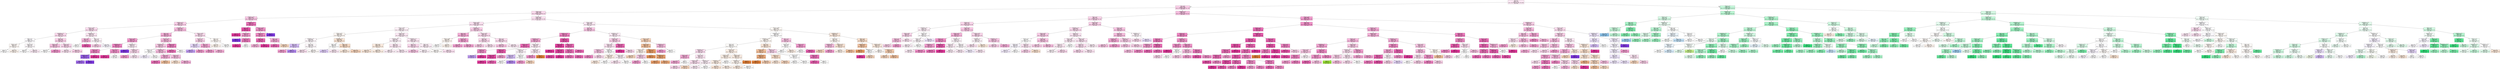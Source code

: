 digraph Tree {
node [shape=box, style="filled", color="black"] ;
0 [label="CCR <= 5.5\ngini = 0.78\nsamples = 25791\nvalue = [5313, 1276, 4016, 1320, 5786, 8080]\nclass = GDL", fillcolor="#fce8f4"] ;
1 [label="CCR <= 0.55\ngini = 0.676\nsamples = 16087\nvalue = [3799, 346, 88, 466, 4222, 7166]\nclass = GDL", fillcolor="#f9cee7"] ;
0 -> 1 [labeldistance=2.5, labelangle=45, headlabel="True"] ;
2 [label="sdComp <= 0.02\ngini = 0.684\nsamples = 10064\nvalue = [2726, 88, 44, 370, 2684, 4152]\nclass = GDL", fillcolor="#fad9ec"] ;
1 -> 2 ;
3 [label="graphSize <= 75.0\ngini = 0.648\nsamples = 1750\nvalue = [324, 50, 32, 0, 490, 854]\nclass = GDL", fillcolor="#f7c6e3"] ;
2 -> 3 ;
4 [label="graphSize <= 22.5\ngini = 0.659\nsamples = 1620\nvalue = [308, 50, 32, 0, 472, 758]\nclass = GDL", fillcolor="#f9cee7"] ;
3 -> 4 ;
5 [label="sdComm <= 0.065\ngini = 0.653\nsamples = 968\nvalue = [176, 18, 16, 0, 322, 436]\nclass = GDL", fillcolor="#fadcee"] ;
4 -> 5 ;
6 [label="graphDepth <= 3.5\ngini = 0.659\nsamples = 720\nvalue = [162, 14, 4, 0, 222, 318]\nclass = GDL", fillcolor="#fad9ec"] ;
5 -> 6 ;
7 [label="nbproc <= 4.5\ngini = 0.712\nsamples = 156\nvalue = [46, 8, 4, 0, 50, 48]\nclass = DL", fillcolor="#fdfbff"] ;
6 -> 7 ;
8 [label="sdComm <= 0.02\ngini = 0.766\nsamples = 52\nvalue = [16, 8, 4, 0, 14, 10]\nclass = eft", fillcolor="#fef8f5"] ;
7 -> 8 ;
9 [label="gini = 0.777\nsamples = 22\nvalue = [6, 2, 4, 0, 6, 4]\nclass = eft", fillcolor="#ffffff"] ;
8 -> 9 ;
10 [label="gini = 0.738\nsamples = 30\nvalue = [10, 6, 0, 0, 8, 6]\nclass = eft", fillcolor="#fdf4ed"] ;
8 -> 10 ;
11 [label="sdComm <= 0.02\ngini = 0.663\nsamples = 104\nvalue = [30, 0, 0, 0, 36, 38]\nclass = GDL", fillcolor="#fef9fc"] ;
7 -> 11 ;
12 [label="gini = 0.667\nsamples = 72\nvalue = [24, 0, 0, 0, 24, 24]\nclass = eft", fillcolor="#ffffff"] ;
11 -> 12 ;
13 [label="gini = 0.633\nsamples = 32\nvalue = [6, 0, 0, 0, 12, 14]\nclass = GDL", fillcolor="#fcebf5"] ;
11 -> 13 ;
14 [label="nbproc <= 4.5\ngini = 0.635\nsamples = 564\nvalue = [116, 6, 0, 0, 172, 270]\nclass = GDL", fillcolor="#f8cee6"] ;
6 -> 14 ;
15 [label="sdComm <= 0.02\ngini = 0.601\nsamples = 200\nvalue = [24, 6, 0, 0, 64, 106]\nclass = GDL", fillcolor="#f7c2e1"] ;
14 -> 15 ;
16 [label="gini = 0.679\nsamples = 90\nvalue = [16, 6, 0, 0, 34, 34]\nclass = DL", fillcolor="#ffffff"] ;
15 -> 16 ;
17 [label="gini = 0.492\nsamples = 110\nvalue = [8, 0, 0, 0, 30, 72]\nclass = GDL", fillcolor="#f197cc"] ;
15 -> 17 ;
18 [label="sdComm <= 0.02\ngini = 0.645\nsamples = 364\nvalue = [92, 0, 0, 0, 108, 164]\nclass = GDL", fillcolor="#f9d4ea"] ;
14 -> 18 ;
19 [label="gini = 0.628\nsamples = 88\nvalue = [16, 0, 0, 0, 32, 40]\nclass = GDL", fillcolor="#fbe3f1"] ;
18 -> 19 ;
20 [label="gini = 0.647\nsamples = 276\nvalue = [76, 0, 0, 0, 76, 124]\nclass = GDL", fillcolor="#f9cfe7"] ;
18 -> 20 ;
21 [label="graphDepth <= 3.5\ngini = 0.605\nsamples = 248\nvalue = [14, 4, 12, 0, 100, 118]\nclass = GDL", fillcolor="#fce7f3"] ;
5 -> 21 ;
22 [label="nbproc <= 4.5\ngini = 0.706\nsamples = 34\nvalue = [4, 4, 4, 0, 6, 16]\nclass = GDL", fillcolor="#f6b8dc"] ;
21 -> 22 ;
23 [label="gini = 0.8\nsamples = 20\nvalue = [4, 4, 4, 0, 4, 4]\nclass = eft", fillcolor="#ffffff"] ;
22 -> 23 ;
24 [label="gini = 0.245\nsamples = 14\nvalue = [0, 0, 0, 0, 2, 12]\nclass = GDL", fillcolor="#e95aad"] ;
22 -> 24 ;
25 [label="nbproc <= 4.5\ngini = 0.576\nsamples = 214\nvalue = [10, 0, 8, 0, 94, 102]\nclass = GDL", fillcolor="#fdf2f8"] ;
21 -> 25 ;
26 [label="gini = 0.6\nsamples = 74\nvalue = [2, 0, 8, 0, 26, 38]\nclass = GDL", fillcolor="#f8cee6"] ;
25 -> 26 ;
27 [label="gini = 0.552\nsamples = 140\nvalue = [8, 0, 0, 0, 68, 64]\nclass = DL", fillcolor="#f8f5fe"] ;
25 -> 27 ;
28 [label="graphDepth <= 13.5\ngini = 0.659\nsamples = 652\nvalue = [132, 32, 16, 0, 150, 322]\nclass = GDL", fillcolor="#f6bbdd"] ;
4 -> 28 ;
29 [label="nbproc <= 4.5\ngini = 0.625\nsamples = 440\nvalue = [80, 28, 0, 0, 94, 238]\nclass = GDL", fillcolor="#f4add6"] ;
28 -> 29 ;
30 [label="sdComm <= 0.065\ngini = 0.554\nsamples = 126\nvalue = [8, 12, 0, 0, 28, 78]\nclass = GDL", fillcolor="#f29acd"] ;
29 -> 30 ;
31 [label="graphDepth <= 9.0\ngini = 0.504\nsamples = 92\nvalue = [4, 12, 0, 0, 14, 62]\nclass = GDL", fillcolor="#ef85c3"] ;
30 -> 31 ;
32 [label="sdComm <= 0.02\ngini = 0.401\nsamples = 36\nvalue = [0, 0, 0, 0, 10, 26]\nclass = GDL", fillcolor="#ef85c3"] ;
31 -> 32 ;
33 [label="graphSize <= 40.0\ngini = 0.278\nsamples = 12\nvalue = [0, 0, 0, 0, 10, 2]\nclass = DL", fillcolor="#9a61ea"] ;
32 -> 33 ;
34 [label="gini = 0.32\nsamples = 10\nvalue = [0, 0, 0, 0, 8, 2]\nclass = DL", fillcolor="#a06aec"] ;
33 -> 34 ;
35 [label="gini = 0.0\nsamples = 2\nvalue = [0, 0, 0, 0, 2, 0]\nclass = DL", fillcolor="#8139e5"] ;
33 -> 35 ;
36 [label="gini = 0.0\nsamples = 24\nvalue = [0, 0, 0, 0, 0, 24]\nclass = GDL", fillcolor="#e5399d"] ;
32 -> 36 ;
37 [label="sdComm <= 0.02\ngini = 0.531\nsamples = 56\nvalue = [4, 12, 0, 0, 4, 36]\nclass = GDL", fillcolor="#f193ca"] ;
31 -> 37 ;
38 [label="gini = 0.0\nsamples = 24\nvalue = [0, 0, 0, 0, 0, 24]\nclass = GDL", fillcolor="#e5399d"] ;
37 -> 38 ;
39 [label="gini = 0.688\nsamples = 32\nvalue = [4, 12, 0, 0, 4, 12]\nclass = BIM*", fillcolor="#ffffff"] ;
37 -> 39 ;
40 [label="graphDepth <= 6.5\ngini = 0.595\nsamples = 34\nvalue = [4, 0, 0, 0, 14, 16]\nclass = GDL", fillcolor="#fcebf5"] ;
30 -> 40 ;
41 [label="gini = 0.0\nsamples = 2\nvalue = [0, 0, 0, 0, 2, 0]\nclass = DL", fillcolor="#8139e5"] ;
40 -> 41 ;
42 [label="graphDepth <= 9.0\ngini = 0.594\nsamples = 32\nvalue = [4, 0, 0, 0, 12, 16]\nclass = GDL", fillcolor="#fad7eb"] ;
40 -> 42 ;
43 [label="gini = 0.444\nsamples = 6\nvalue = [0, 0, 0, 0, 2, 4]\nclass = GDL", fillcolor="#f29cce"] ;
42 -> 43 ;
44 [label="gini = 0.615\nsamples = 26\nvalue = [4, 0, 0, 0, 10, 12]\nclass = GDL", fillcolor="#fce6f3"] ;
42 -> 44 ;
45 [label="sdComm <= 0.065\ngini = 0.641\nsamples = 314\nvalue = [72, 16, 0, 0, 66, 160]\nclass = GDL", fillcolor="#f6b7db"] ;
29 -> 45 ;
46 [label="graphDepth <= 6.5\ngini = 0.667\nsamples = 258\nvalue = [68, 16, 0, 0, 54, 120]\nclass = GDL", fillcolor="#f8c9e4"] ;
45 -> 46 ;
47 [label="sdComm <= 0.02\ngini = 0.744\nsamples = 70\nvalue = [14, 16, 0, 0, 20, 20]\nclass = DL", fillcolor="#ffffff"] ;
46 -> 47 ;
48 [label="gini = 0.72\nsamples = 34\nvalue = [10, 4, 0, 0, 12, 8]\nclass = DL", fillcolor="#f4eefd"] ;
47 -> 48 ;
49 [label="gini = 0.716\nsamples = 36\nvalue = [4, 12, 0, 0, 8, 12]\nclass = BIM*", fillcolor="#ffffff"] ;
47 -> 49 ;
50 [label="graphDepth <= 9.0\ngini = 0.602\nsamples = 188\nvalue = [54, 0, 0, 0, 34, 100]\nclass = GDL", fillcolor="#f6bbdd"] ;
46 -> 50 ;
51 [label="sdComm <= 0.02\ngini = 0.559\nsamples = 48\nvalue = [14, 0, 0, 0, 6, 28]\nclass = GDL", fillcolor="#f4add7"] ;
50 -> 51 ;
52 [label="gini = 0.406\nsamples = 32\nvalue = [4, 0, 0, 0, 4, 24]\nclass = GDL", fillcolor="#ec72b9"] ;
51 -> 52 ;
53 [label="gini = 0.531\nsamples = 16\nvalue = [10, 0, 0, 0, 2, 4]\nclass = eft", fillcolor="#f2c09c"] ;
51 -> 53 ;
54 [label="sdComm <= 0.02\ngini = 0.614\nsamples = 140\nvalue = [40, 0, 0, 0, 28, 72]\nclass = GDL", fillcolor="#f7c0e0"] ;
50 -> 54 ;
55 [label="gini = 0.611\nsamples = 24\nvalue = [12, 0, 0, 0, 4, 8]\nclass = eft", fillcolor="#f8e0ce"] ;
54 -> 55 ;
56 [label="gini = 0.595\nsamples = 116\nvalue = [28, 0, 0, 0, 24, 64]\nclass = GDL", fillcolor="#f4aed7"] ;
54 -> 56 ;
57 [label="graphSize <= 40.0\ngini = 0.439\nsamples = 56\nvalue = [4, 0, 0, 0, 12, 40]\nclass = GDL", fillcolor="#ee81c1"] ;
45 -> 57 ;
58 [label="gini = 0.403\nsamples = 48\nvalue = [4, 0, 0, 0, 8, 36]\nclass = GDL", fillcolor="#ed74ba"] ;
57 -> 58 ;
59 [label="gini = 0.5\nsamples = 8\nvalue = [0, 0, 0, 0, 4, 4]\nclass = DL", fillcolor="#ffffff"] ;
57 -> 59 ;
60 [label="sdComm <= 0.065\ngini = 0.707\nsamples = 212\nvalue = [52, 4, 16, 0, 56, 84]\nclass = GDL", fillcolor="#fadbed"] ;
28 -> 60 ;
61 [label="sdComm <= 0.02\ngini = 0.571\nsamples = 84\nvalue = [8, 0, 0, 0, 32, 44]\nclass = GDL", fillcolor="#f9d1e8"] ;
60 -> 61 ;
62 [label="nbproc <= 4.5\ngini = 0.594\nsamples = 32\nvalue = [4, 0, 0, 0, 16, 12]\nclass = DL", fillcolor="#e6d7fa"] ;
61 -> 62 ;
63 [label="gini = 0.56\nsamples = 20\nvalue = [4, 0, 0, 0, 12, 4]\nclass = DL", fillcolor="#c09cf2"] ;
62 -> 63 ;
64 [label="gini = 0.444\nsamples = 12\nvalue = [0, 0, 0, 0, 4, 8]\nclass = GDL", fillcolor="#f29cce"] ;
62 -> 64 ;
65 [label="nbproc <= 4.5\ngini = 0.521\nsamples = 52\nvalue = [4, 0, 0, 0, 16, 32]\nclass = GDL", fillcolor="#f3a7d3"] ;
61 -> 65 ;
66 [label="gini = 0.444\nsamples = 24\nvalue = [0, 0, 0, 0, 8, 16]\nclass = GDL", fillcolor="#f29cce"] ;
65 -> 66 ;
67 [label="gini = 0.571\nsamples = 28\nvalue = [4, 0, 0, 0, 8, 16]\nclass = GDL", fillcolor="#f5b0d8"] ;
65 -> 67 ;
68 [label="nbproc <= 4.5\ngini = 0.732\nsamples = 128\nvalue = [44, 4, 16, 0, 24, 40]\nclass = eft", fillcolor="#fef9f6"] ;
60 -> 68 ;
69 [label="gini = 0.738\nsamples = 60\nvalue = [20, 4, 16, 0, 4, 16]\nclass = eft", fillcolor="#fdf4ed"] ;
68 -> 69 ;
70 [label="gini = 0.664\nsamples = 68\nvalue = [24, 0, 0, 0, 20, 24]\nclass = eft", fillcolor="#ffffff"] ;
68 -> 70 ;
71 [label="graphDepth <= 25.5\ngini = 0.42\nsamples = 130\nvalue = [16, 0, 0, 0, 18, 96]\nclass = GDL", fillcolor="#ed75bb"] ;
3 -> 71 ;
72 [label="nbproc <= 4.5\ngini = 0.24\nsamples = 60\nvalue = [4, 0, 0, 0, 4, 52]\nclass = GDL", fillcolor="#e955ab"] ;
71 -> 72 ;
73 [label="gini = 0.0\nsamples = 40\nvalue = [0, 0, 0, 0, 0, 40]\nclass = GDL", fillcolor="#e5399d"] ;
72 -> 73 ;
74 [label="sdComm <= 0.02\ngini = 0.56\nsamples = 20\nvalue = [4, 0, 0, 0, 4, 12]\nclass = GDL", fillcolor="#f29cce"] ;
72 -> 74 ;
75 [label="gini = 0.0\nsamples = 4\nvalue = [0, 0, 0, 0, 4, 0]\nclass = DL", fillcolor="#8139e5"] ;
74 -> 75 ;
76 [label="sdComm <= 0.065\ngini = 0.375\nsamples = 16\nvalue = [4, 0, 0, 0, 0, 12]\nclass = GDL", fillcolor="#ee7bbe"] ;
74 -> 76 ;
77 [label="gini = 0.0\nsamples = 8\nvalue = [0, 0, 0, 0, 0, 8]\nclass = GDL", fillcolor="#e5399d"] ;
76 -> 77 ;
78 [label="gini = 0.5\nsamples = 8\nvalue = [4, 0, 0, 0, 0, 4]\nclass = eft", fillcolor="#ffffff"] ;
76 -> 78 ;
79 [label="sdComm <= 0.065\ngini = 0.536\nsamples = 70\nvalue = [12, 0, 0, 0, 14, 44]\nclass = GDL", fillcolor="#f195ca"] ;
71 -> 79 ;
80 [label="sdComm <= 0.02\ngini = 0.5\nsamples = 66\nvalue = [12, 0, 0, 0, 10, 44]\nclass = GDL", fillcolor="#f08ac5"] ;
79 -> 80 ;
81 [label="nbproc <= 4.5\ngini = 0.338\nsamples = 30\nvalue = [4, 0, 0, 0, 2, 24]\nclass = GDL", fillcolor="#eb67b4"] ;
80 -> 81 ;
82 [label="gini = 0.571\nsamples = 14\nvalue = [4, 0, 0, 0, 2, 8]\nclass = GDL", fillcolor="#f5b0d8"] ;
81 -> 82 ;
83 [label="gini = 0.0\nsamples = 16\nvalue = [0, 0, 0, 0, 0, 16]\nclass = GDL", fillcolor="#e5399d"] ;
81 -> 83 ;
84 [label="nbproc <= 4.5\ngini = 0.593\nsamples = 36\nvalue = [8, 0, 0, 0, 8, 20]\nclass = GDL", fillcolor="#f4aad5"] ;
80 -> 84 ;
85 [label="gini = 0.32\nsamples = 20\nvalue = [0, 0, 0, 0, 4, 16]\nclass = GDL", fillcolor="#ec6ab6"] ;
84 -> 85 ;
86 [label="gini = 0.625\nsamples = 16\nvalue = [8, 0, 0, 0, 4, 4]\nclass = eft", fillcolor="#f6d5bd"] ;
84 -> 86 ;
87 [label="gini = 0.0\nsamples = 4\nvalue = [0, 0, 0, 0, 4, 0]\nclass = DL", fillcolor="#8139e5"] ;
79 -> 87 ;
88 [label="graphSize <= 22.5\ngini = 0.688\nsamples = 8314\nvalue = [2402, 38, 12, 370, 2194, 3298]\nclass = GDL", fillcolor="#fbe1f0"] ;
2 -> 88 ;
89 [label="sdComm <= 0.065\ngini = 0.696\nsamples = 6408\nvalue = [1724, 38, 12, 358, 1784, 2492]\nclass = GDL", fillcolor="#fbe1f0"] ;
88 -> 89 ;
90 [label="sdComp <= 0.065\ngini = 0.701\nsamples = 4212\nvalue = [1268, 26, 4, 236, 1184, 1494]\nclass = GDL", fillcolor="#fdf0f7"] ;
89 -> 90 ;
91 [label="sdComm <= 0.02\ngini = 0.665\nsamples = 1000\nvalue = [376, 0, 4, 0, 284, 336]\nclass = eft", fillcolor="#fdf7f3"] ;
90 -> 91 ;
92 [label="graphDepth <= 3.5\ngini = 0.666\nsamples = 602\nvalue = [194, 0, 0, 0, 196, 212]\nclass = GDL", fillcolor="#fef7fb"] ;
91 -> 92 ;
93 [label="nbproc <= 4.5\ngini = 0.602\nsamples = 34\nvalue = [6, 0, 0, 0, 18, 10]\nclass = DL", fillcolor="#d5bdf6"] ;
92 -> 93 ;
94 [label="gini = 0.56\nsamples = 10\nvalue = [2, 0, 0, 0, 2, 6]\nclass = GDL", fillcolor="#f29cce"] ;
93 -> 94 ;
95 [label="gini = 0.5\nsamples = 24\nvalue = [4, 0, 0, 0, 16, 4]\nclass = DL", fillcolor="#b388ef"] ;
93 -> 95 ;
96 [label="nbproc <= 4.5\ngini = 0.666\nsamples = 568\nvalue = [188, 0, 0, 0, 178, 202]\nclass = GDL", fillcolor="#fef8fb"] ;
92 -> 96 ;
97 [label="gini = 0.654\nsamples = 152\nvalue = [40, 0, 0, 0, 48, 64]\nclass = GDL", fillcolor="#fbe1f0"] ;
96 -> 97 ;
98 [label="gini = 0.666\nsamples = 416\nvalue = [148, 0, 0, 0, 130, 138]\nclass = eft", fillcolor="#fefaf8"] ;
96 -> 98 ;
99 [label="graphDepth <= 3.5\ngini = 0.645\nsamples = 398\nvalue = [182, 0, 4, 0, 88, 124]\nclass = eft", fillcolor="#f9e4d5"] ;
91 -> 99 ;
100 [label="nbproc <= 4.5\ngini = 0.687\nsamples = 66\nvalue = [14, 0, 4, 0, 24, 24]\nclass = DL", fillcolor="#ffffff"] ;
99 -> 100 ;
101 [label="gini = 0.611\nsamples = 12\nvalue = [0, 0, 4, 0, 6, 2]\nclass = DL", fillcolor="#e0cef8"] ;
100 -> 101 ;
102 [label="gini = 0.656\nsamples = 54\nvalue = [14, 0, 0, 0, 18, 22]\nclass = GDL", fillcolor="#fce9f4"] ;
100 -> 102 ;
103 [label="nbproc <= 4.5\ngini = 0.616\nsamples = 332\nvalue = [168, 0, 0, 0, 64, 100]\nclass = eft", fillcolor="#f7dac5"] ;
99 -> 103 ;
104 [label="gini = 0.63\nsamples = 104\nvalue = [48, 0, 0, 0, 20, 36]\nclass = eft", fillcolor="#fae9dc"] ;
103 -> 104 ;
105 [label="gini = 0.607\nsamples = 228\nvalue = [120, 0, 0, 0, 44, 64]\nclass = eft", fillcolor="#f6d4bb"] ;
103 -> 105 ;
106 [label="sdComm <= 0.02\ngini = 0.709\nsamples = 3212\nvalue = [892, 26, 0, 236, 900, 1158]\nclass = GDL", fillcolor="#fce9f4"] ;
90 -> 106 ;
107 [label="graphDepth <= 3.5\ngini = 0.685\nsamples = 1526\nvalue = [442, 8, 0, 44, 476, 556]\nclass = GDL", fillcolor="#fdf0f8"] ;
106 -> 107 ;
108 [label="nbproc <= 4.5\ngini = 0.668\nsamples = 530\nvalue = [214, 8, 0, 0, 154, 154]\nclass = eft", fillcolor="#fbebdf"] ;
107 -> 108 ;
109 [label="gini = 0.694\nsamples = 114\nvalue = [46, 8, 0, 0, 30, 30]\nclass = eft", fillcolor="#fae7d9"] ;
108 -> 109 ;
110 [label="gini = 0.659\nsamples = 416\nvalue = [168, 0, 0, 0, 124, 124]\nclass = eft", fillcolor="#fbece1"] ;
108 -> 110 ;
111 [label="nbproc <= 4.5\ngini = 0.678\nsamples = 996\nvalue = [228, 0, 0, 44, 322, 402]\nclass = GDL", fillcolor="#fce7f3"] ;
107 -> 111 ;
112 [label="gini = 0.72\nsamples = 382\nvalue = [110, 0, 0, 44, 94, 134]\nclass = GDL", fillcolor="#fdeef6"] ;
111 -> 112 ;
113 [label="gini = 0.635\nsamples = 614\nvalue = [118, 0, 0, 0, 228, 268]\nclass = GDL", fillcolor="#fceaf5"] ;
111 -> 113 ;
114 [label="graphDepth <= 3.5\ngini = 0.725\nsamples = 1686\nvalue = [450, 18, 0, 192, 424, 602]\nclass = GDL", fillcolor="#fce7f3"] ;
106 -> 114 ;
115 [label="nbproc <= 4.5\ngini = 0.717\nsamples = 408\nvalue = [90, 18, 0, 32, 104, 164]\nclass = GDL", fillcolor="#fad8ec"] ;
114 -> 115 ;
116 [label="gini = 0.682\nsamples = 186\nvalue = [24, 18, 0, 8, 48, 88]\nclass = GDL", fillcolor="#f7c6e3"] ;
115 -> 116 ;
117 [label="gini = 0.719\nsamples = 222\nvalue = [66, 0, 0, 24, 56, 76]\nclass = GDL", fillcolor="#fdf2f9"] ;
115 -> 117 ;
118 [label="nbproc <= 4.5\ngini = 0.725\nsamples = 1278\nvalue = [360, 0, 0, 160, 320, 438]\nclass = GDL", fillcolor="#fdeef7"] ;
114 -> 118 ;
119 [label="gini = 0.726\nsamples = 464\nvalue = [148, 0, 0, 56, 122, 138]\nclass = eft", fillcolor="#fefbf9"] ;
118 -> 119 ;
120 [label="gini = 0.721\nsamples = 814\nvalue = [212, 0, 0, 104, 198, 300]\nclass = GDL", fillcolor="#fbe2f1"] ;
118 -> 120 ;
121 [label="graphDepth <= 3.5\ngini = 0.673\nsamples = 2196\nvalue = [456, 12, 8, 122, 600, 998]\nclass = GDL", fillcolor="#f9cee7"] ;
89 -> 121 ;
122 [label="nbproc <= 4.5\ngini = 0.598\nsamples = 542\nvalue = [126, 0, 0, 2, 116, 298]\nclass = GDL", fillcolor="#f4add6"] ;
121 -> 122 ;
123 [label="sdComp <= 0.065\ngini = 0.666\nsamples = 80\nvalue = [32, 0, 0, 2, 18, 28]\nclass = eft", fillcolor="#fdf5f0"] ;
122 -> 123 ;
124 [label="gini = 0.667\nsamples = 18\nvalue = [6, 0, 0, 0, 6, 6]\nclass = eft", fillcolor="#ffffff"] ;
123 -> 124 ;
125 [label="gini = 0.66\nsamples = 62\nvalue = [26, 0, 0, 2, 12, 22]\nclass = eft", fillcolor="#fcf2eb"] ;
123 -> 125 ;
126 [label="sdComp <= 0.065\ngini = 0.572\nsamples = 462\nvalue = [94, 0, 0, 0, 98, 270]\nclass = GDL", fillcolor="#f3a1d1"] ;
122 -> 126 ;
127 [label="gini = 0.564\nsamples = 74\nvalue = [14, 0, 0, 0, 16, 44]\nclass = GDL", fillcolor="#f29fd0"] ;
126 -> 127 ;
128 [label="gini = 0.574\nsamples = 388\nvalue = [80, 0, 0, 0, 82, 226]\nclass = GDL", fillcolor="#f3a2d1"] ;
126 -> 128 ;
129 [label="sdComp <= 0.065\ngini = 0.69\nsamples = 1654\nvalue = [330, 12, 8, 120, 484, 700]\nclass = GDL", fillcolor="#fadaed"] ;
121 -> 129 ;
130 [label="nbproc <= 4.5\ngini = 0.636\nsamples = 300\nvalue = [32, 12, 8, 0, 104, 144]\nclass = GDL", fillcolor="#fad7eb"] ;
129 -> 130 ;
131 [label="gini = 0.724\nsamples = 56\nvalue = [4, 12, 8, 0, 8, 24]\nclass = GDL", fillcolor="#f8c9e4"] ;
130 -> 131 ;
132 [label="gini = 0.59\nsamples = 244\nvalue = [28, 0, 0, 0, 96, 120]\nclass = GDL", fillcolor="#fbdfef"] ;
130 -> 132 ;
133 [label="nbproc <= 4.5\ngini = 0.696\nsamples = 1354\nvalue = [298, 0, 0, 120, 380, 556]\nclass = GDL", fillcolor="#fadbed"] ;
129 -> 133 ;
134 [label="gini = 0.658\nsamples = 372\nvalue = [92, 0, 0, 20, 82, 178]\nclass = GDL", fillcolor="#f7c2e1"] ;
133 -> 134 ;
135 [label="gini = 0.705\nsamples = 982\nvalue = [206, 0, 0, 100, 298, 378]\nclass = GDL", fillcolor="#fce8f4"] ;
133 -> 135 ;
136 [label="sdComp <= 0.065\ngini = 0.648\nsamples = 1906\nvalue = [678, 0, 0, 12, 410, 806]\nclass = GDL", fillcolor="#fceaf5"] ;
88 -> 136 ;
137 [label="nbproc <= 4.5\ngini = 0.616\nsamples = 804\nvalue = [244, 0, 0, 0, 154, 406]\nclass = GDL", fillcolor="#f7c6e3"] ;
136 -> 137 ;
138 [label="graphSize <= 75.0\ngini = 0.474\nsamples = 240\nvalue = [38, 0, 0, 0, 36, 166]\nclass = GDL", fillcolor="#ef82c1"] ;
137 -> 138 ;
139 [label="graphDepth <= 9.0\ngini = 0.578\nsamples = 146\nvalue = [34, 0, 0, 0, 28, 84]\nclass = GDL", fillcolor="#f3a7d3"] ;
138 -> 139 ;
140 [label="sdComm <= 0.02\ngini = 0.34\nsamples = 58\nvalue = [2, 0, 0, 0, 10, 46]\nclass = GDL", fillcolor="#ec6ab6"] ;
139 -> 140 ;
141 [label="graphDepth <= 6.5\ngini = 0.494\nsamples = 18\nvalue = [2, 0, 0, 0, 4, 12]\nclass = GDL", fillcolor="#f08ec7"] ;
140 -> 141 ;
142 [label="gini = 0.444\nsamples = 6\nvalue = [2, 0, 0, 0, 4, 0]\nclass = DL", fillcolor="#c09cf2"] ;
141 -> 142 ;
143 [label="gini = 0.0\nsamples = 12\nvalue = [0, 0, 0, 0, 0, 12]\nclass = GDL", fillcolor="#e5399d"] ;
141 -> 143 ;
144 [label="graphSize <= 40.0\ngini = 0.255\nsamples = 40\nvalue = [0, 0, 0, 0, 6, 34]\nclass = GDL", fillcolor="#ea5cae"] ;
140 -> 144 ;
145 [label="sdComm <= 0.065\ngini = 0.133\nsamples = 28\nvalue = [0, 0, 0, 0, 2, 26]\nclass = GDL", fillcolor="#e748a5"] ;
144 -> 145 ;
146 [label="gini = 0.0\nsamples = 16\nvalue = [0, 0, 0, 0, 0, 16]\nclass = GDL", fillcolor="#e5399d"] ;
145 -> 146 ;
147 [label="gini = 0.278\nsamples = 12\nvalue = [0, 0, 0, 0, 2, 10]\nclass = GDL", fillcolor="#ea61b1"] ;
145 -> 147 ;
148 [label="gini = 0.444\nsamples = 12\nvalue = [0, 0, 0, 0, 4, 8]\nclass = GDL", fillcolor="#f29cce"] ;
144 -> 148 ;
149 [label="sdComm <= 0.065\ngini = 0.639\nsamples = 88\nvalue = [32, 0, 0, 0, 18, 38]\nclass = GDL", fillcolor="#fceaf4"] ;
139 -> 149 ;
150 [label="graphDepth <= 13.5\ngini = 0.664\nsamples = 54\nvalue = [16, 0, 0, 0, 18, 20]\nclass = GDL", fillcolor="#fef4fa"] ;
149 -> 150 ;
151 [label="sdComm <= 0.02\ngini = 0.592\nsamples = 26\nvalue = [4, 0, 0, 0, 14, 8]\nclass = DL", fillcolor="#d5bdf6"] ;
150 -> 151 ;
152 [label="gini = 0.667\nsamples = 12\nvalue = [4, 0, 0, 0, 4, 4]\nclass = eft", fillcolor="#ffffff"] ;
151 -> 152 ;
153 [label="gini = 0.408\nsamples = 14\nvalue = [0, 0, 0, 0, 10, 4]\nclass = DL", fillcolor="#b388ef"] ;
151 -> 153 ;
154 [label="sdComm <= 0.02\ngini = 0.612\nsamples = 28\nvalue = [12, 0, 0, 0, 4, 12]\nclass = eft", fillcolor="#ffffff"] ;
150 -> 154 ;
155 [label="gini = 0.444\nsamples = 12\nvalue = [4, 0, 0, 0, 0, 8]\nclass = GDL", fillcolor="#f29cce"] ;
154 -> 155 ;
156 [label="gini = 0.625\nsamples = 16\nvalue = [8, 0, 0, 0, 4, 4]\nclass = eft", fillcolor="#f6d5bd"] ;
154 -> 156 ;
157 [label="graphSize <= 40.0\ngini = 0.498\nsamples = 34\nvalue = [16, 0, 0, 0, 0, 18]\nclass = GDL", fillcolor="#fce9f4"] ;
149 -> 157 ;
158 [label="gini = 0.426\nsamples = 26\nvalue = [8, 0, 0, 0, 0, 18]\nclass = GDL", fillcolor="#f191c9"] ;
157 -> 158 ;
159 [label="gini = 0.0\nsamples = 8\nvalue = [8, 0, 0, 0, 0, 0]\nclass = eft", fillcolor="#e58139"] ;
157 -> 159 ;
160 [label="graphDepth <= 25.5\ngini = 0.23\nsamples = 94\nvalue = [4, 0, 0, 0, 8, 82]\nclass = GDL", fillcolor="#e955ab"] ;
138 -> 160 ;
161 [label="sdComm <= 0.02\ngini = 0.083\nsamples = 46\nvalue = [0, 0, 0, 0, 2, 44]\nclass = GDL", fillcolor="#e642a1"] ;
160 -> 161 ;
162 [label="gini = 0.0\nsamples = 16\nvalue = [0, 0, 0, 0, 0, 16]\nclass = GDL", fillcolor="#e5399d"] ;
161 -> 162 ;
163 [label="sdComm <= 0.065\ngini = 0.124\nsamples = 30\nvalue = [0, 0, 0, 0, 2, 28]\nclass = GDL", fillcolor="#e747a4"] ;
161 -> 163 ;
164 [label="gini = 0.142\nsamples = 26\nvalue = [0, 0, 0, 0, 2, 24]\nclass = GDL", fillcolor="#e749a5"] ;
163 -> 164 ;
165 [label="gini = 0.0\nsamples = 4\nvalue = [0, 0, 0, 0, 0, 4]\nclass = GDL", fillcolor="#e5399d"] ;
163 -> 165 ;
166 [label="sdComm <= 0.065\ngini = 0.351\nsamples = 48\nvalue = [4, 0, 0, 0, 6, 38]\nclass = GDL", fillcolor="#eb68b4"] ;
160 -> 166 ;
167 [label="sdComm <= 0.02\ngini = 0.337\nsamples = 28\nvalue = [0, 0, 0, 0, 6, 22]\nclass = GDL", fillcolor="#ec6fb8"] ;
166 -> 167 ;
168 [label="gini = 0.346\nsamples = 18\nvalue = [0, 0, 0, 0, 4, 14]\nclass = GDL", fillcolor="#ec72b9"] ;
167 -> 168 ;
169 [label="gini = 0.32\nsamples = 10\nvalue = [0, 0, 0, 0, 2, 8]\nclass = GDL", fillcolor="#ec6ab6"] ;
167 -> 169 ;
170 [label="gini = 0.32\nsamples = 20\nvalue = [4, 0, 0, 0, 0, 16]\nclass = GDL", fillcolor="#ec6ab6"] ;
166 -> 170 ;
171 [label="graphDepth <= 13.5\ngini = 0.642\nsamples = 564\nvalue = [206, 0, 0, 0, 118, 240]\nclass = GDL", fillcolor="#fdecf6"] ;
137 -> 171 ;
172 [label="graphSize <= 40.0\ngini = 0.643\nsamples = 406\nvalue = [116, 0, 0, 0, 104, 186]\nclass = GDL", fillcolor="#f9cfe7"] ;
171 -> 172 ;
173 [label="sdComm <= 0.02\ngini = 0.655\nsamples = 364\nvalue = [116, 0, 0, 0, 96, 152]\nclass = GDL", fillcolor="#fbe2f1"] ;
172 -> 173 ;
174 [label="graphDepth <= 7.5\ngini = 0.615\nsamples = 114\nvalue = [22, 0, 0, 0, 34, 58]\nclass = GDL", fillcolor="#f7c4e2"] ;
173 -> 174 ;
175 [label="gini = 0.5\nsamples = 24\nvalue = [4, 0, 0, 0, 4, 16]\nclass = GDL", fillcolor="#ef88c4"] ;
174 -> 175 ;
176 [label="gini = 0.631\nsamples = 90\nvalue = [18, 0, 0, 0, 30, 42]\nclass = GDL", fillcolor="#fad7eb"] ;
174 -> 176 ;
177 [label="graphDepth <= 7.5\ngini = 0.656\nsamples = 250\nvalue = [94, 0, 0, 0, 62, 94]\nclass = eft", fillcolor="#ffffff"] ;
173 -> 177 ;
178 [label="sdComm <= 0.065\ngini = 0.643\nsamples = 46\nvalue = [20, 0, 0, 0, 16, 10]\nclass = eft", fillcolor="#fceee5"] ;
177 -> 178 ;
179 [label="gini = 0.642\nsamples = 18\nvalue = [8, 0, 0, 0, 4, 6]\nclass = eft", fillcolor="#fbeade"] ;
178 -> 179 ;
180 [label="gini = 0.612\nsamples = 28\nvalue = [12, 0, 0, 0, 12, 4]\nclass = eft", fillcolor="#ffffff"] ;
178 -> 180 ;
181 [label="sdComm <= 0.065\ngini = 0.648\nsamples = 204\nvalue = [74, 0, 0, 0, 46, 84]\nclass = GDL", fillcolor="#fdf0f7"] ;
177 -> 181 ;
182 [label="gini = 0.655\nsamples = 116\nvalue = [38, 0, 0, 0, 30, 48]\nclass = GDL", fillcolor="#fce6f2"] ;
181 -> 182 ;
183 [label="gini = 0.632\nsamples = 88\nvalue = [36, 0, 0, 0, 16, 36]\nclass = eft", fillcolor="#ffffff"] ;
181 -> 183 ;
184 [label="sdComm <= 0.02\ngini = 0.308\nsamples = 42\nvalue = [0, 0, 0, 0, 8, 34]\nclass = GDL", fillcolor="#eb68b4"] ;
172 -> 184 ;
185 [label="gini = 0.0\nsamples = 24\nvalue = [0, 0, 0, 0, 0, 24]\nclass = GDL", fillcolor="#e5399d"] ;
184 -> 185 ;
186 [label="gini = 0.494\nsamples = 18\nvalue = [0, 0, 0, 0, 8, 10]\nclass = GDL", fillcolor="#fad7eb"] ;
184 -> 186 ;
187 [label="sdComm <= 0.065\ngini = 0.551\nsamples = 158\nvalue = [90, 0, 0, 0, 14, 54]\nclass = eft", fillcolor="#f6d3ba"] ;
171 -> 187 ;
188 [label="sdComm <= 0.02\ngini = 0.483\nsamples = 126\nvalue = [82, 0, 0, 0, 6, 38]\nclass = eft", fillcolor="#f2c09c"] ;
187 -> 188 ;
189 [label="graphSize <= 75.0\ngini = 0.555\nsamples = 64\nvalue = [32, 0, 0, 0, 4, 28]\nclass = eft", fillcolor="#fcf1e9"] ;
188 -> 189 ;
190 [label="gini = 0.568\nsamples = 36\nvalue = [20, 0, 0, 0, 4, 12]\nclass = eft", fillcolor="#f6d5bd"] ;
189 -> 190 ;
191 [label="graphDepth <= 25.5\ngini = 0.49\nsamples = 28\nvalue = [12, 0, 0, 0, 0, 16]\nclass = GDL", fillcolor="#f8cee6"] ;
189 -> 191 ;
192 [label="gini = 0.444\nsamples = 12\nvalue = [4, 0, 0, 0, 0, 8]\nclass = GDL", fillcolor="#f29cce"] ;
191 -> 192 ;
193 [label="gini = 0.5\nsamples = 16\nvalue = [8, 0, 0, 0, 0, 8]\nclass = eft", fillcolor="#ffffff"] ;
191 -> 193 ;
194 [label="graphSize <= 75.0\ngini = 0.323\nsamples = 62\nvalue = [50, 0, 0, 0, 2, 10]\nclass = eft", fillcolor="#eb9e67"] ;
188 -> 194 ;
195 [label="gini = 0.272\nsamples = 26\nvalue = [22, 0, 0, 0, 2, 2]\nclass = eft", fillcolor="#e9965a"] ;
194 -> 195 ;
196 [label="graphDepth <= 25.5\ngini = 0.346\nsamples = 36\nvalue = [28, 0, 0, 0, 0, 8]\nclass = eft", fillcolor="#eca572"] ;
194 -> 196 ;
197 [label="gini = 0.32\nsamples = 20\nvalue = [16, 0, 0, 0, 0, 4]\nclass = eft", fillcolor="#eca06a"] ;
196 -> 197 ;
198 [label="gini = 0.375\nsamples = 16\nvalue = [12, 0, 0, 0, 0, 4]\nclass = eft", fillcolor="#eeab7b"] ;
196 -> 198 ;
199 [label="graphDepth <= 25.5\ngini = 0.625\nsamples = 32\nvalue = [8, 0, 0, 0, 8, 16]\nclass = GDL", fillcolor="#f6bdde"] ;
187 -> 199 ;
200 [label="gini = 0.56\nsamples = 20\nvalue = [4, 0, 0, 0, 4, 12]\nclass = GDL", fillcolor="#f29cce"] ;
199 -> 200 ;
201 [label="gini = 0.667\nsamples = 12\nvalue = [4, 0, 0, 0, 4, 4]\nclass = eft", fillcolor="#ffffff"] ;
199 -> 201 ;
202 [label="sdComm <= 0.065\ngini = 0.659\nsamples = 1102\nvalue = [434, 0, 0, 12, 256, 400]\nclass = eft", fillcolor="#fef9f5"] ;
136 -> 202 ;
203 [label="graphDepth <= 25.5\ngini = 0.669\nsamples = 824\nvalue = [300, 0, 0, 12, 216, 296]\nclass = eft", fillcolor="#fffefe"] ;
202 -> 203 ;
204 [label="graphDepth <= 13.5\ngini = 0.669\nsamples = 750\nvalue = [286, 0, 0, 12, 194, 258]\nclass = eft", fillcolor="#fef8f4"] ;
203 -> 204 ;
205 [label="nbproc <= 4.5\ngini = 0.674\nsamples = 612\nvalue = [222, 0, 0, 12, 166, 212]\nclass = eft", fillcolor="#fefcfa"] ;
204 -> 205 ;
206 [label="graphDepth <= 6.5\ngini = 0.652\nsamples = 210\nvalue = [64, 0, 0, 0, 56, 90]\nclass = GDL", fillcolor="#fadcee"] ;
205 -> 206 ;
207 [label="sdComm <= 0.02\ngini = 0.586\nsamples = 32\nvalue = [8, 0, 0, 0, 6, 18]\nclass = GDL", fillcolor="#f4acd6"] ;
206 -> 207 ;
208 [label="gini = 0.569\nsamples = 24\nvalue = [4, 0, 0, 0, 6, 14]\nclass = GDL", fillcolor="#f3a7d3"] ;
207 -> 208 ;
209 [label="gini = 0.5\nsamples = 8\nvalue = [4, 0, 0, 0, 0, 4]\nclass = eft", fillcolor="#ffffff"] ;
207 -> 209 ;
210 [label="sdComm <= 0.02\ngini = 0.659\nsamples = 178\nvalue = [56, 0, 0, 0, 50, 72]\nclass = GDL", fillcolor="#fce5f2"] ;
206 -> 210 ;
211 [label="graphSize <= 40.0\ngini = 0.654\nsamples = 104\nvalue = [32, 0, 0, 0, 28, 44]\nclass = GDL", fillcolor="#fbdeef"] ;
210 -> 211 ;
212 [label="gini = 0.65\nsamples = 96\nvalue = [28, 0, 0, 0, 26, 42]\nclass = GDL", fillcolor="#fad6eb"] ;
211 -> 212 ;
213 [label="gini = 0.625\nsamples = 8\nvalue = [4, 0, 0, 0, 2, 2]\nclass = eft", fillcolor="#f6d5bd"] ;
211 -> 213 ;
214 [label="graphDepth <= 9.0\ngini = 0.663\nsamples = 74\nvalue = [24, 0, 0, 0, 22, 28]\nclass = GDL", fillcolor="#fdeff7"] ;
210 -> 214 ;
215 [label="gini = 0.658\nsamples = 30\nvalue = [8, 0, 0, 0, 10, 12]\nclass = GDL", fillcolor="#fcebf5"] ;
214 -> 215 ;
216 [label="gini = 0.661\nsamples = 44\nvalue = [16, 0, 0, 0, 12, 16]\nclass = eft", fillcolor="#ffffff"] ;
214 -> 216 ;
217 [label="sdComm <= 0.02\ngini = 0.678\nsamples = 402\nvalue = [158, 0, 0, 12, 110, 122]\nclass = eft", fillcolor="#fcefe6"] ;
205 -> 217 ;
218 [label="graphSize <= 40.0\ngini = 0.661\nsamples = 260\nvalue = [102, 0, 0, 0, 78, 80]\nclass = eft", fillcolor="#fcf0e7"] ;
217 -> 218 ;
219 [label="graphDepth <= 7.5\ngini = 0.66\nsamples = 244\nvalue = [98, 0, 0, 0, 72, 74]\nclass = eft", fillcolor="#fbede3"] ;
218 -> 219 ;
220 [label="gini = 0.653\nsamples = 42\nvalue = [18, 0, 0, 0, 12, 12]\nclass = eft", fillcolor="#fae6d7"] ;
219 -> 220 ;
221 [label="gini = 0.661\nsamples = 202\nvalue = [80, 0, 0, 0, 60, 62]\nclass = eft", fillcolor="#fcefe6"] ;
219 -> 221 ;
222 [label="gini = 0.656\nsamples = 16\nvalue = [4, 0, 0, 0, 6, 6]\nclass = DL", fillcolor="#ffffff"] ;
218 -> 222 ;
223 [label="graphSize <= 40.0\ngini = 0.699\nsamples = 142\nvalue = [56, 0, 0, 12, 32, 42]\nclass = eft", fillcolor="#fbede3"] ;
217 -> 223 ;
224 [label="graphDepth <= 7.5\ngini = 0.706\nsamples = 136\nvalue = [50, 0, 0, 12, 32, 42]\nclass = eft", fillcolor="#fdf4ee"] ;
223 -> 224 ;
225 [label="gini = 0.656\nsamples = 72\nvalue = [30, 0, 0, 0, 20, 22]\nclass = eft", fillcolor="#fbebdf"] ;
224 -> 225 ;
226 [label="gini = 0.734\nsamples = 64\nvalue = [20, 0, 0, 12, 12, 20]\nclass = eft", fillcolor="#ffffff"] ;
224 -> 226 ;
227 [label="gini = 0.0\nsamples = 6\nvalue = [6, 0, 0, 0, 0, 0]\nclass = eft", fillcolor="#e58139"] ;
223 -> 227 ;
228 [label="nbproc <= 4.5\ngini = 0.633\nsamples = 138\nvalue = [64, 0, 0, 0, 28, 46]\nclass = eft", fillcolor="#fae6d8"] ;
204 -> 228 ;
229 [label="sdComm <= 0.02\ngini = 0.56\nsamples = 70\nvalue = [42, 0, 0, 0, 14, 14]\nclass = eft", fillcolor="#f2c09c"] ;
228 -> 229 ;
230 [label="graphSize <= 75.0\ngini = 0.465\nsamples = 40\nvalue = [28, 0, 0, 0, 6, 6]\nclass = eft", fillcolor="#eead7f"] ;
229 -> 230 ;
231 [label="gini = 0.0\nsamples = 14\nvalue = [14, 0, 0, 0, 0, 0]\nclass = eft", fillcolor="#e58139"] ;
230 -> 231 ;
232 [label="gini = 0.604\nsamples = 26\nvalue = [14, 0, 0, 0, 6, 6]\nclass = eft", fillcolor="#f5cdb0"] ;
230 -> 232 ;
233 [label="graphSize <= 75.0\ngini = 0.64\nsamples = 30\nvalue = [14, 0, 0, 0, 8, 8]\nclass = eft", fillcolor="#f8ddc9"] ;
229 -> 233 ;
234 [label="gini = 0.653\nsamples = 14\nvalue = [6, 0, 0, 0, 4, 4]\nclass = eft", fillcolor="#fae6d7"] ;
233 -> 234 ;
235 [label="gini = 0.625\nsamples = 16\nvalue = [8, 0, 0, 0, 4, 4]\nclass = eft", fillcolor="#f6d5bd"] ;
233 -> 235 ;
236 [label="graphSize <= 75.0\ngini = 0.631\nsamples = 68\nvalue = [22, 0, 0, 0, 14, 32]\nclass = GDL", fillcolor="#f9d4ea"] ;
228 -> 236 ;
237 [label="sdComm <= 0.02\ngini = 0.651\nsamples = 52\nvalue = [20, 0, 0, 0, 12, 20]\nclass = eft", fillcolor="#ffffff"] ;
236 -> 237 ;
238 [label="gini = 0.667\nsamples = 24\nvalue = [8, 0, 0, 0, 8, 8]\nclass = eft", fillcolor="#ffffff"] ;
237 -> 238 ;
239 [label="gini = 0.612\nsamples = 28\nvalue = [12, 0, 0, 0, 4, 12]\nclass = eft", fillcolor="#ffffff"] ;
237 -> 239 ;
240 [label="sdComm <= 0.02\ngini = 0.406\nsamples = 16\nvalue = [2, 0, 0, 0, 2, 12]\nclass = GDL", fillcolor="#ec72b9"] ;
236 -> 240 ;
241 [label="gini = 0.278\nsamples = 12\nvalue = [2, 0, 0, 0, 0, 10]\nclass = GDL", fillcolor="#ea61b1"] ;
240 -> 241 ;
242 [label="gini = 0.5\nsamples = 4\nvalue = [0, 0, 0, 0, 2, 2]\nclass = DL", fillcolor="#ffffff"] ;
240 -> 242 ;
243 [label="nbproc <= 4.5\ngini = 0.612\nsamples = 74\nvalue = [14, 0, 0, 0, 22, 38]\nclass = GDL", fillcolor="#f7c2e1"] ;
203 -> 243 ;
244 [label="sdComm <= 0.02\ngini = 0.656\nsamples = 32\nvalue = [8, 0, 0, 0, 12, 12]\nclass = DL", fillcolor="#ffffff"] ;
243 -> 244 ;
245 [label="gini = 0.5\nsamples = 12\nvalue = [0, 0, 0, 0, 6, 6]\nclass = DL", fillcolor="#ffffff"] ;
244 -> 245 ;
246 [label="gini = 0.66\nsamples = 20\nvalue = [8, 0, 0, 0, 6, 6]\nclass = eft", fillcolor="#fbede3"] ;
244 -> 246 ;
247 [label="sdComm <= 0.02\ngini = 0.54\nsamples = 42\nvalue = [6, 0, 0, 0, 10, 26]\nclass = GDL", fillcolor="#f29cce"] ;
243 -> 247 ;
248 [label="gini = 0.667\nsamples = 18\nvalue = [6, 0, 0, 0, 6, 6]\nclass = eft", fillcolor="#ffffff"] ;
247 -> 248 ;
249 [label="gini = 0.278\nsamples = 24\nvalue = [0, 0, 0, 0, 4, 20]\nclass = GDL", fillcolor="#ea61b1"] ;
247 -> 249 ;
250 [label="graphDepth <= 9.0\ngini = 0.607\nsamples = 278\nvalue = [134, 0, 0, 0, 40, 104]\nclass = eft", fillcolor="#fbe9dd"] ;
202 -> 250 ;
251 [label="nbproc <= 4.5\ngini = 0.622\nsamples = 136\nvalue = [60, 0, 0, 0, 22, 54]\nclass = eft", fillcolor="#fdf6f1"] ;
250 -> 251 ;
252 [label="graphDepth <= 6.5\ngini = 0.602\nsamples = 34\nvalue = [10, 0, 0, 0, 6, 18]\nclass = GDL", fillcolor="#f6bdde"] ;
251 -> 252 ;
253 [label="gini = 0.625\nsamples = 8\nvalue = [4, 0, 0, 0, 2, 2]\nclass = eft", fillcolor="#f6d5bd"] ;
252 -> 253 ;
254 [label="gini = 0.544\nsamples = 26\nvalue = [6, 0, 0, 0, 4, 16]\nclass = GDL", fillcolor="#f29cce"] ;
252 -> 254 ;
255 [label="graphSize <= 40.0\ngini = 0.611\nsamples = 102\nvalue = [50, 0, 0, 0, 16, 36]\nclass = eft", fillcolor="#f9e4d5"] ;
251 -> 255 ;
256 [label="gini = 0.612\nsamples = 82\nvalue = [38, 0, 0, 0, 12, 32]\nclass = eft", fillcolor="#fcf0e7"] ;
255 -> 256 ;
257 [label="gini = 0.56\nsamples = 20\nvalue = [12, 0, 0, 0, 4, 4]\nclass = eft", fillcolor="#f2c09c"] ;
255 -> 257 ;
258 [label="nbproc <= 4.5\ngini = 0.588\nsamples = 142\nvalue = [74, 0, 0, 0, 18, 50]\nclass = eft", fillcolor="#f8decb"] ;
250 -> 258 ;
259 [label="graphSize <= 65.0\ngini = 0.555\nsamples = 40\nvalue = [24, 0, 0, 0, 6, 10]\nclass = eft", fillcolor="#f3c4a3"] ;
258 -> 259 ;
260 [label="gini = 0.34\nsamples = 20\nvalue = [16, 0, 0, 0, 2, 2]\nclass = eft", fillcolor="#eb9d65"] ;
259 -> 260 ;
261 [label="graphDepth <= 25.5\ngini = 0.64\nsamples = 20\nvalue = [8, 0, 0, 0, 4, 8]\nclass = eft", fillcolor="#ffffff"] ;
259 -> 261 ;
262 [label="gini = 0.0\nsamples = 4\nvalue = [0, 0, 0, 0, 0, 4]\nclass = GDL", fillcolor="#e5399d"] ;
261 -> 262 ;
263 [label="gini = 0.625\nsamples = 16\nvalue = [8, 0, 0, 0, 4, 4]\nclass = eft", fillcolor="#f6d5bd"] ;
261 -> 263 ;
264 [label="graphSize <= 40.0\ngini = 0.592\nsamples = 102\nvalue = [50, 0, 0, 0, 12, 40]\nclass = eft", fillcolor="#fbebdf"] ;
258 -> 264 ;
265 [label="gini = 0.59\nsamples = 74\nvalue = [34, 0, 0, 0, 8, 32]\nclass = eft", fillcolor="#fef9f6"] ;
264 -> 265 ;
266 [label="graphSize <= 75.0\ngini = 0.571\nsamples = 28\nvalue = [16, 0, 0, 0, 4, 8]\nclass = eft", fillcolor="#f5cdb0"] ;
264 -> 266 ;
267 [label="gini = 0.625\nsamples = 16\nvalue = [8, 0, 0, 0, 4, 4]\nclass = eft", fillcolor="#f6d5bd"] ;
266 -> 267 ;
268 [label="gini = 0.444\nsamples = 12\nvalue = [8, 0, 0, 0, 0, 4]\nclass = eft", fillcolor="#f2c09c"] ;
266 -> 268 ;
269 [label="graphSize <= 22.5\ngini = 0.65\nsamples = 6023\nvalue = [1073, 258, 44, 96, 1538, 3014]\nclass = GDL", fillcolor="#f6bedf"] ;
1 -> 269 ;
270 [label="nbproc <= 4.5\ngini = 0.69\nsamples = 3733\nvalue = [675, 228, 44, 96, 1046, 1644]\nclass = GDL", fillcolor="#f9d3e9"] ;
269 -> 270 ;
271 [label="sdComm <= 0.2\ngini = 0.733\nsamples = 1246\nvalue = [240, 130, 40, 38, 302, 496]\nclass = GDL", fillcolor="#fad6eb"] ;
270 -> 271 ;
272 [label="graphDepth <= 3.5\ngini = 0.749\nsamples = 504\nvalue = [126, 60, 24, 0, 132, 162]\nclass = GDL", fillcolor="#fdeff7"] ;
271 -> 272 ;
273 [label="sdComp <= 0.65\ngini = 0.659\nsamples = 92\nvalue = [28, 4, 0, 0, 18, 42]\nclass = GDL", fillcolor="#f9d4ea"] ;
272 -> 273 ;
274 [label="sdComp <= 0.2\ngini = 0.568\nsamples = 18\nvalue = [2, 0, 0, 0, 6, 10]\nclass = GDL", fillcolor="#f6bdde"] ;
273 -> 274 ;
275 [label="gini = 0.611\nsamples = 12\nvalue = [2, 0, 0, 0, 4, 6]\nclass = GDL", fillcolor="#f8cee6"] ;
274 -> 275 ;
276 [label="gini = 0.444\nsamples = 6\nvalue = [0, 0, 0, 0, 2, 4]\nclass = GDL", fillcolor="#f29cce"] ;
274 -> 276 ;
277 [label="gini = 0.66\nsamples = 74\nvalue = [26, 4, 0, 0, 12, 32]\nclass = GDL", fillcolor="#fce6f3"] ;
273 -> 277 ;
278 [label="sdComp <= 0.65\ngini = 0.76\nsamples = 412\nvalue = [98, 56, 24, 0, 114, 120]\nclass = GDL", fillcolor="#fefbfd"] ;
272 -> 278 ;
279 [label="sdComp <= 0.2\ngini = 0.77\nsamples = 346\nvalue = [78, 56, 24, 0, 88, 100]\nclass = GDL", fillcolor="#fef6fa"] ;
278 -> 279 ;
280 [label="gini = 0.774\nsamples = 206\nvalue = [46, 36, 16, 0, 48, 60]\nclass = GDL", fillcolor="#fdf0f8"] ;
279 -> 280 ;
281 [label="gini = 0.761\nsamples = 140\nvalue = [32, 20, 8, 0, 40, 40]\nclass = DL", fillcolor="#ffffff"] ;
279 -> 281 ;
282 [label="gini = 0.661\nsamples = 66\nvalue = [20, 0, 0, 0, 26, 20]\nclass = DL", fillcolor="#efe5fc"] ;
278 -> 282 ;
283 [label="sdComp <= 0.65\ngini = 0.709\nsamples = 742\nvalue = [114, 70, 16, 38, 170, 334]\nclass = GDL", fillcolor="#f8c6e3"] ;
271 -> 283 ;
284 [label="sdComm <= 0.65\ngini = 0.651\nsamples = 328\nvalue = [28, 34, 16, 2, 76, 172]\nclass = GDL", fillcolor="#f5b4da"] ;
283 -> 284 ;
285 [label="sdComp <= 0.2\ngini = 0.552\nsamples = 184\nvalue = [16, 12, 8, 2, 28, 118]\nclass = GDL", fillcolor="#f08dc6"] ;
284 -> 285 ;
286 [label="graphDepth <= 3.5\ngini = 0.62\nsamples = 136\nvalue = [16, 12, 8, 0, 22, 78]\nclass = GDL", fillcolor="#f29ecf"] ;
285 -> 286 ;
287 [label="gini = 0.684\nsamples = 30\nvalue = [6, 2, 0, 0, 10, 12]\nclass = GDL", fillcolor="#fcebf5"] ;
286 -> 287 ;
288 [label="gini = 0.576\nsamples = 106\nvalue = [10, 10, 8, 0, 12, 66]\nclass = GDL", fillcolor="#f08dc7"] ;
286 -> 288 ;
289 [label="graphDepth <= 3.5\ngini = 0.288\nsamples = 48\nvalue = [0, 0, 0, 2, 6, 40]\nclass = GDL", fillcolor="#ea5fb0"] ;
285 -> 289 ;
290 [label="gini = 0.381\nsamples = 34\nvalue = [0, 0, 0, 2, 6, 26]\nclass = GDL", fillcolor="#ec72b9"] ;
289 -> 290 ;
291 [label="gini = 0.0\nsamples = 14\nvalue = [0, 0, 0, 0, 0, 14]\nclass = GDL", fillcolor="#e5399d"] ;
289 -> 291 ;
292 [label="graphDepth <= 3.5\ngini = 0.715\nsamples = 144\nvalue = [12, 22, 8, 0, 48, 54]\nclass = GDL", fillcolor="#fdf3f9"] ;
284 -> 292 ;
293 [label="sdComp <= 0.2\ngini = 0.765\nsamples = 54\nvalue = [8, 6, 8, 0, 14, 18]\nclass = GDL", fillcolor="#fcebf5"] ;
292 -> 293 ;
294 [label="gini = 0.764\nsamples = 30\nvalue = [4, 4, 4, 0, 8, 10]\nclass = GDL", fillcolor="#fdedf6"] ;
293 -> 294 ;
295 [label="gini = 0.764\nsamples = 24\nvalue = [4, 2, 4, 0, 6, 8]\nclass = GDL", fillcolor="#fce9f4"] ;
293 -> 295 ;
296 [label="sdComp <= 0.2\ngini = 0.664\nsamples = 90\nvalue = [4, 16, 0, 0, 34, 36]\nclass = GDL", fillcolor="#fef8fb"] ;
292 -> 296 ;
297 [label="gini = 0.651\nsamples = 34\nvalue = [0, 8, 0, 0, 14, 12]\nclass = DL", fillcolor="#f4edfd"] ;
296 -> 297 ;
298 [label="gini = 0.663\nsamples = 56\nvalue = [4, 8, 0, 0, 20, 24]\nclass = GDL", fillcolor="#fce9f4"] ;
296 -> 298 ;
299 [label="sdComm <= 0.65\ngini = 0.737\nsamples = 414\nvalue = [86, 36, 0, 36, 94, 162]\nclass = GDL", fillcolor="#f9d5ea"] ;
283 -> 299 ;
300 [label="graphDepth <= 3.5\ngini = 0.726\nsamples = 164\nvalue = [46, 20, 0, 0, 44, 54]\nclass = GDL", fillcolor="#fdf2f8"] ;
299 -> 300 ;
301 [label="gini = 0.728\nsamples = 88\nvalue = [14, 20, 0, 0, 22, 32]\nclass = GDL", fillcolor="#fbe1f0"] ;
300 -> 301 ;
302 [label="gini = 0.655\nsamples = 76\nvalue = [32, 0, 0, 0, 22, 22]\nclass = eft", fillcolor="#fae8da"] ;
300 -> 302 ;
303 [label="graphDepth <= 3.5\ngini = 0.723\nsamples = 250\nvalue = [40, 16, 0, 36, 50, 108]\nclass = GDL", fillcolor="#f7c6e3"] ;
299 -> 303 ;
304 [label="gini = 0.743\nsamples = 200\nvalue = [40, 12, 0, 36, 34, 78]\nclass = GDL", fillcolor="#f9d0e8"] ;
303 -> 304 ;
305 [label="gini = 0.531\nsamples = 50\nvalue = [0, 4, 0, 0, 16, 30]\nclass = GDL", fillcolor="#f4add7"] ;
303 -> 305 ;
306 [label="sdComm <= 0.65\ngini = 0.665\nsamples = 2487\nvalue = [435, 98, 4, 58, 744, 1148]\nclass = GDL", fillcolor="#f9d1e8"] ;
270 -> 306 ;
307 [label="graphDepth <= 3.5\ngini = 0.686\nsamples = 1507\nvalue = [307, 50, 4, 58, 444, 644]\nclass = GDL", fillcolor="#fadaed"] ;
306 -> 307 ;
308 [label="sdComp <= 0.65\ngini = 0.696\nsamples = 601\nvalue = [137, 4, 0, 58, 142, 260]\nclass = GDL", fillcolor="#f8cce6"] ;
307 -> 308 ;
309 [label="sdComm <= 0.2\ngini = 0.687\nsamples = 122\nvalue = [40, 4, 0, 0, 38, 40]\nclass = eft", fillcolor="#ffffff"] ;
308 -> 309 ;
310 [label="sdComp <= 0.2\ngini = 0.696\nsamples = 60\nvalue = [20, 4, 0, 0, 22, 14]\nclass = DL", fillcolor="#f9f5fe"] ;
309 -> 310 ;
311 [label="gini = 0.671\nsamples = 34\nvalue = [12, 2, 0, 0, 14, 6]\nclass = DL", fillcolor="#f4edfd"] ;
310 -> 311 ;
312 [label="gini = 0.71\nsamples = 26\nvalue = [8, 2, 0, 0, 8, 8]\nclass = eft", fillcolor="#ffffff"] ;
310 -> 312 ;
313 [label="sdComp <= 0.2\ngini = 0.653\nsamples = 62\nvalue = [20, 0, 0, 0, 16, 26]\nclass = GDL", fillcolor="#fbe3f1"] ;
309 -> 313 ;
314 [label="gini = 0.632\nsamples = 38\nvalue = [8, 0, 0, 0, 12, 18]\nclass = GDL", fillcolor="#f9d1e8"] ;
313 -> 314 ;
315 [label="gini = 0.611\nsamples = 24\nvalue = [12, 0, 0, 0, 4, 8]\nclass = eft", fillcolor="#f8e0ce"] ;
313 -> 315 ;
316 [label="sdComm <= 0.2\ngini = 0.686\nsamples = 479\nvalue = [97, 0, 0, 58, 104, 220]\nclass = GDL", fillcolor="#f7c2e1"] ;
308 -> 316 ;
317 [label="gini = 0.704\nsamples = 167\nvalue = [31, 0, 0, 26, 38, 72]\nclass = GDL", fillcolor="#f8cbe5"] ;
316 -> 317 ;
318 [label="gini = 0.675\nsamples = 312\nvalue = [66, 0, 0, 32, 66, 148]\nclass = GDL", fillcolor="#f6bdde"] ;
316 -> 318 ;
319 [label="sdComm <= 0.2\ngini = 0.671\nsamples = 906\nvalue = [170, 46, 4, 0, 302, 384]\nclass = GDL", fillcolor="#fbe4f2"] ;
307 -> 319 ;
320 [label="sdComp <= 0.65\ngini = 0.606\nsamples = 266\nvalue = [36, 0, 0, 0, 106, 124]\nclass = GDL", fillcolor="#fce9f4"] ;
319 -> 320 ;
321 [label="sdComp <= 0.2\ngini = 0.6\nsamples = 254\nvalue = [32, 0, 0, 0, 102, 120]\nclass = GDL", fillcolor="#fce8f3"] ;
320 -> 321 ;
322 [label="gini = 0.614\nsamples = 136\nvalue = [20, 0, 0, 0, 56, 60]\nclass = GDL", fillcolor="#fef5fa"] ;
321 -> 322 ;
323 [label="gini = 0.579\nsamples = 118\nvalue = [12, 0, 0, 0, 46, 60]\nclass = GDL", fillcolor="#fad9ec"] ;
321 -> 323 ;
324 [label="gini = 0.667\nsamples = 12\nvalue = [4, 0, 0, 0, 4, 4]\nclass = eft", fillcolor="#ffffff"] ;
320 -> 324 ;
325 [label="sdComp <= 0.65\ngini = 0.692\nsamples = 640\nvalue = [134, 46, 4, 0, 196, 260]\nclass = GDL", fillcolor="#fbe2f1"] ;
319 -> 325 ;
326 [label="sdComp <= 0.2\ngini = 0.714\nsamples = 426\nvalue = [96, 46, 4, 0, 114, 166]\nclass = GDL", fillcolor="#fbdeef"] ;
325 -> 326 ;
327 [label="gini = 0.714\nsamples = 236\nvalue = [44, 30, 4, 0, 62, 96]\nclass = GDL", fillcolor="#fad8ec"] ;
326 -> 327 ;
328 [label="gini = 0.707\nsamples = 190\nvalue = [52, 16, 0, 0, 52, 70]\nclass = GDL", fillcolor="#fce5f2"] ;
326 -> 328 ;
329 [label="gini = 0.629\nsamples = 214\nvalue = [38, 0, 0, 0, 82, 94]\nclass = GDL", fillcolor="#fdedf6"] ;
325 -> 329 ;
330 [label="sdComp <= 0.65\ngini = 0.622\nsamples = 980\nvalue = [128, 48, 0, 0, 300, 504]\nclass = GDL", fillcolor="#f7c4e2"] ;
306 -> 330 ;
331 [label="sdComp <= 0.2\ngini = 0.631\nsamples = 832\nvalue = [124, 48, 0, 0, 230, 430]\nclass = GDL", fillcolor="#f6bdde"] ;
330 -> 331 ;
332 [label="graphDepth <= 3.5\ngini = 0.615\nsamples = 318\nvalue = [42, 30, 0, 0, 68, 178]\nclass = GDL", fillcolor="#f4a8d4"] ;
331 -> 332 ;
333 [label="gini = 0.69\nsamples = 118\nvalue = [26, 18, 0, 0, 20, 54]\nclass = GDL", fillcolor="#f7c3e1"] ;
332 -> 333 ;
334 [label="gini = 0.548\nsamples = 200\nvalue = [16, 12, 0, 0, 48, 124]\nclass = GDL", fillcolor="#f29cce"] ;
332 -> 334 ;
335 [label="graphDepth <= 3.5\ngini = 0.634\nsamples = 514\nvalue = [82, 18, 0, 0, 162, 252]\nclass = GDL", fillcolor="#f8cce6"] ;
331 -> 335 ;
336 [label="gini = 0.539\nsamples = 64\nvalue = [0, 4, 0, 0, 24, 36]\nclass = GDL", fillcolor="#f7c4e2"] ;
335 -> 336 ;
337 [label="gini = 0.641\nsamples = 450\nvalue = [82, 14, 0, 0, 138, 216]\nclass = GDL", fillcolor="#f8cee6"] ;
335 -> 337 ;
338 [label="graphDepth <= 3.5\ngini = 0.526\nsamples = 148\nvalue = [4, 0, 0, 0, 70, 74]\nclass = GDL", fillcolor="#fef5fa"] ;
330 -> 338 ;
339 [label="gini = 0.494\nsamples = 94\nvalue = [0, 0, 0, 0, 42, 52]\nclass = GDL", fillcolor="#fad9ec"] ;
338 -> 339 ;
340 [label="gini = 0.56\nsamples = 54\nvalue = [4, 0, 0, 0, 28, 22]\nclass = DL", fillcolor="#e7dafa"] ;
338 -> 340 ;
341 [label="sdComp <= 0.65\ngini = 0.566\nsamples = 2290\nvalue = [398, 30, 0, 0, 492, 1370]\nclass = GDL", fillcolor="#f29ecf"] ;
269 -> 341 ;
342 [label="nbproc <= 4.5\ngini = 0.524\nsamples = 1676\nvalue = [216, 30, 0, 0, 350, 1080]\nclass = GDL", fillcolor="#f192c9"] ;
341 -> 342 ;
343 [label="graphSize <= 40.0\ngini = 0.395\nsamples = 624\nvalue = [70, 2, 0, 0, 78, 474]\nclass = GDL", fillcolor="#ec6fb8"] ;
342 -> 343 ;
344 [label="sdComm <= 0.2\ngini = 0.491\nsamples = 308\nvalue = [48, 0, 0, 0, 52, 208]\nclass = GDL", fillcolor="#ef86c3"] ;
343 -> 344 ;
345 [label="sdComp <= 0.2\ngini = 0.428\nsamples = 116\nvalue = [24, 0, 0, 0, 8, 84]\nclass = GDL", fillcolor="#ee7ebf"] ;
344 -> 345 ;
346 [label="graphDepth <= 7.5\ngini = 0.444\nsamples = 48\nvalue = [16, 0, 0, 0, 0, 32]\nclass = GDL", fillcolor="#f29cce"] ;
345 -> 346 ;
347 [label="gini = 0.48\nsamples = 20\nvalue = [8, 0, 0, 0, 0, 12]\nclass = GDL", fillcolor="#f6bdde"] ;
346 -> 347 ;
348 [label="gini = 0.408\nsamples = 28\nvalue = [8, 0, 0, 0, 0, 20]\nclass = GDL", fillcolor="#ef88c4"] ;
346 -> 348 ;
349 [label="graphDepth <= 7.5\ngini = 0.388\nsamples = 68\nvalue = [8, 0, 0, 0, 8, 52]\nclass = GDL", fillcolor="#ec6eb7"] ;
345 -> 349 ;
350 [label="gini = 0.32\nsamples = 10\nvalue = [0, 0, 0, 0, 2, 8]\nclass = GDL", fillcolor="#ec6ab6"] ;
349 -> 350 ;
351 [label="gini = 0.395\nsamples = 58\nvalue = [8, 0, 0, 0, 6, 44]\nclass = GDL", fillcolor="#ec70b8"] ;
349 -> 351 ;
352 [label="graphDepth <= 7.5\ngini = 0.515\nsamples = 192\nvalue = [24, 0, 0, 0, 44, 124]\nclass = GDL", fillcolor="#f194ca"] ;
344 -> 352 ;
353 [label="sdComm <= 0.65\ngini = 0.529\nsamples = 44\nvalue = [8, 0, 0, 0, 8, 28]\nclass = GDL", fillcolor="#f191c9"] ;
352 -> 353 ;
354 [label="gini = 0.0\nsamples = 20\nvalue = [0, 0, 0, 0, 0, 20]\nclass = GDL", fillcolor="#e5399d"] ;
353 -> 354 ;
355 [label="sdComp <= 0.2\ngini = 0.667\nsamples = 24\nvalue = [8, 0, 0, 0, 8, 8]\nclass = eft", fillcolor="#ffffff"] ;
353 -> 355 ;
356 [label="gini = 0.653\nsamples = 14\nvalue = [4, 0, 0, 0, 4, 6]\nclass = GDL", fillcolor="#fad7eb"] ;
355 -> 356 ;
357 [label="gini = 0.64\nsamples = 10\nvalue = [4, 0, 0, 0, 4, 2]\nclass = eft", fillcolor="#ffffff"] ;
355 -> 357 ;
358 [label="sdComm <= 0.65\ngini = 0.508\nsamples = 148\nvalue = [16, 0, 0, 0, 36, 96]\nclass = GDL", fillcolor="#f195ca"] ;
352 -> 358 ;
359 [label="sdComp <= 0.2\ngini = 0.569\nsamples = 68\nvalue = [8, 0, 0, 0, 22, 38]\nclass = GDL", fillcolor="#f6badd"] ;
358 -> 359 ;
360 [label="gini = 0.616\nsamples = 44\nvalue = [8, 0, 0, 0, 14, 22]\nclass = GDL", fillcolor="#f8cae5"] ;
359 -> 360 ;
361 [label="gini = 0.444\nsamples = 24\nvalue = [0, 0, 0, 0, 8, 16]\nclass = GDL", fillcolor="#f29cce"] ;
359 -> 361 ;
362 [label="sdComp <= 0.2\ngini = 0.434\nsamples = 80\nvalue = [8, 0, 0, 0, 14, 58]\nclass = GDL", fillcolor="#ee7bbe"] ;
358 -> 362 ;
363 [label="gini = 0.245\nsamples = 28\nvalue = [0, 0, 0, 0, 4, 24]\nclass = GDL", fillcolor="#e95aad"] ;
362 -> 363 ;
364 [label="gini = 0.512\nsamples = 52\nvalue = [8, 0, 0, 0, 10, 34]\nclass = GDL", fillcolor="#f08ec7"] ;
362 -> 364 ;
365 [label="graphDepth <= 25.5\ngini = 0.28\nsamples = 316\nvalue = [22, 2, 0, 0, 26, 266]\nclass = GDL", fillcolor="#e95bae"] ;
343 -> 365 ;
366 [label="sdComm <= 0.2\ngini = 0.268\nsamples = 238\nvalue = [10, 2, 0, 0, 24, 202]\nclass = GDL", fillcolor="#e95aad"] ;
365 -> 366 ;
367 [label="sdComp <= 0.2\ngini = 0.216\nsamples = 118\nvalue = [8, 0, 0, 0, 6, 104]\nclass = GDL", fillcolor="#e852a9"] ;
366 -> 367 ;
368 [label="graphSize <= 75.0\ngini = 0.395\nsamples = 58\nvalue = [8, 0, 0, 0, 6, 44]\nclass = GDL", fillcolor="#ec70b8"] ;
367 -> 368 ;
369 [label="graphDepth <= 12.5\ngini = 0.355\nsamples = 46\nvalue = [8, 0, 0, 0, 2, 36]\nclass = GDL", fillcolor="#ec6db7"] ;
368 -> 369 ;
370 [label="gini = 0.198\nsamples = 18\nvalue = [0, 0, 0, 0, 2, 16]\nclass = GDL", fillcolor="#e852a9"] ;
369 -> 370 ;
371 [label="gini = 0.408\nsamples = 28\nvalue = [8, 0, 0, 0, 0, 20]\nclass = GDL", fillcolor="#ef88c4"] ;
369 -> 371 ;
372 [label="gini = 0.444\nsamples = 12\nvalue = [0, 0, 0, 0, 4, 8]\nclass = GDL", fillcolor="#f29cce"] ;
368 -> 372 ;
373 [label="gini = 0.0\nsamples = 60\nvalue = [0, 0, 0, 0, 0, 60]\nclass = GDL", fillcolor="#e5399d"] ;
367 -> 373 ;
374 [label="graphSize <= 75.0\ngini = 0.31\nsamples = 120\nvalue = [2, 2, 0, 0, 18, 98]\nclass = GDL", fillcolor="#eb64b2"] ;
366 -> 374 ;
375 [label="sdComm <= 0.65\ngini = 0.364\nsamples = 98\nvalue = [2, 2, 0, 0, 18, 76]\nclass = GDL", fillcolor="#ec6fb8"] ;
374 -> 375 ;
376 [label="sdComp <= 0.2\ngini = 0.26\nsamples = 52\nvalue = [0, 0, 0, 0, 8, 44]\nclass = GDL", fillcolor="#ea5daf"] ;
375 -> 376 ;
377 [label="graphDepth <= 12.5\ngini = 0.165\nsamples = 22\nvalue = [0, 0, 0, 0, 2, 20]\nclass = GDL", fillcolor="#e84da7"] ;
376 -> 377 ;
378 [label="gini = 0.0\nsamples = 8\nvalue = [0, 0, 0, 0, 0, 8]\nclass = GDL", fillcolor="#e5399d"] ;
377 -> 378 ;
379 [label="gini = 0.245\nsamples = 14\nvalue = [0, 0, 0, 0, 2, 12]\nclass = GDL", fillcolor="#e95aad"] ;
377 -> 379 ;
380 [label="graphDepth <= 12.5\ngini = 0.32\nsamples = 30\nvalue = [0, 0, 0, 0, 6, 24]\nclass = GDL", fillcolor="#ec6ab6"] ;
376 -> 380 ;
381 [label="gini = 0.397\nsamples = 22\nvalue = [0, 0, 0, 0, 6, 16]\nclass = GDL", fillcolor="#ef83c2"] ;
380 -> 381 ;
382 [label="gini = 0.0\nsamples = 8\nvalue = [0, 0, 0, 0, 0, 8]\nclass = GDL", fillcolor="#e5399d"] ;
380 -> 382 ;
383 [label="sdComp <= 0.2\ngini = 0.465\nsamples = 46\nvalue = [2, 2, 0, 0, 10, 32]\nclass = GDL", fillcolor="#ef86c3"] ;
375 -> 383 ;
384 [label="graphDepth <= 12.5\ngini = 0.494\nsamples = 18\nvalue = [0, 2, 0, 0, 4, 12]\nclass = GDL", fillcolor="#f08ec7"] ;
383 -> 384 ;
385 [label="gini = 0.444\nsamples = 6\nvalue = [0, 0, 0, 0, 2, 4]\nclass = GDL", fillcolor="#f29cce"] ;
384 -> 385 ;
386 [label="gini = 0.5\nsamples = 12\nvalue = [0, 2, 0, 0, 2, 8]\nclass = GDL", fillcolor="#ef88c4"] ;
384 -> 386 ;
387 [label="graphDepth <= 12.5\ngini = 0.439\nsamples = 28\nvalue = [2, 0, 0, 0, 6, 20]\nclass = GDL", fillcolor="#ee81c1"] ;
383 -> 387 ;
388 [label="gini = 0.32\nsamples = 10\nvalue = [0, 0, 0, 0, 2, 8]\nclass = GDL", fillcolor="#ec6ab6"] ;
387 -> 388 ;
389 [label="gini = 0.494\nsamples = 18\nvalue = [2, 0, 0, 0, 4, 12]\nclass = GDL", fillcolor="#f08ec7"] ;
387 -> 389 ;
390 [label="gini = 0.0\nsamples = 22\nvalue = [0, 0, 0, 0, 0, 22]\nclass = GDL", fillcolor="#e5399d"] ;
374 -> 390 ;
391 [label="sdComm <= 0.65\ngini = 0.302\nsamples = 78\nvalue = [12, 0, 0, 0, 2, 64]\nclass = GDL", fillcolor="#eb63b2"] ;
365 -> 391 ;
392 [label="sdComm <= 0.2\ngini = 0.211\nsamples = 50\nvalue = [6, 0, 0, 0, 0, 44]\nclass = GDL", fillcolor="#e954aa"] ;
391 -> 392 ;
393 [label="sdComp <= 0.2\ngini = 0.375\nsamples = 16\nvalue = [4, 0, 0, 0, 0, 12]\nclass = GDL", fillcolor="#ee7bbe"] ;
392 -> 393 ;
394 [label="gini = 0.0\nsamples = 4\nvalue = [4, 0, 0, 0, 0, 0]\nclass = eft", fillcolor="#e58139"] ;
393 -> 394 ;
395 [label="gini = 0.0\nsamples = 12\nvalue = [0, 0, 0, 0, 0, 12]\nclass = GDL", fillcolor="#e5399d"] ;
393 -> 395 ;
396 [label="sdComp <= 0.2\ngini = 0.111\nsamples = 34\nvalue = [2, 0, 0, 0, 0, 32]\nclass = GDL", fillcolor="#e745a3"] ;
392 -> 396 ;
397 [label="gini = 0.0\nsamples = 12\nvalue = [0, 0, 0, 0, 0, 12]\nclass = GDL", fillcolor="#e5399d"] ;
396 -> 397 ;
398 [label="gini = 0.165\nsamples = 22\nvalue = [2, 0, 0, 0, 0, 20]\nclass = GDL", fillcolor="#e84da7"] ;
396 -> 398 ;
399 [label="sdComp <= 0.2\ngini = 0.439\nsamples = 28\nvalue = [6, 0, 0, 0, 2, 20]\nclass = GDL", fillcolor="#ee81c1"] ;
391 -> 399 ;
400 [label="gini = 0.219\nsamples = 16\nvalue = [2, 0, 0, 0, 0, 14]\nclass = GDL", fillcolor="#e955ab"] ;
399 -> 400 ;
401 [label="gini = 0.611\nsamples = 12\nvalue = [4, 0, 0, 0, 2, 6]\nclass = GDL", fillcolor="#f8cee6"] ;
399 -> 401 ;
402 [label="graphSize <= 75.0\ngini = 0.581\nsamples = 1052\nvalue = [146, 28, 0, 0, 272, 606]\nclass = GDL", fillcolor="#f4aad5"] ;
342 -> 402 ;
403 [label="graphSize <= 40.0\ngini = 0.603\nsamples = 908\nvalue = [140, 28, 0, 0, 242, 498]\nclass = GDL", fillcolor="#f5b3d9"] ;
402 -> 403 ;
404 [label="sdComp <= 0.2\ngini = 0.627\nsamples = 612\nvalue = [110, 28, 0, 0, 152, 322]\nclass = GDL", fillcolor="#f5b6db"] ;
403 -> 404 ;
405 [label="graphDepth <= 7.5\ngini = 0.588\nsamples = 330\nvalue = [54, 10, 0, 0, 76, 190]\nclass = GDL", fillcolor="#f3a6d3"] ;
404 -> 405 ;
406 [label="sdComm <= 0.65\ngini = 0.658\nsamples = 158\nvalue = [30, 10, 0, 0, 42, 76]\nclass = GDL", fillcolor="#f7c5e2"] ;
405 -> 406 ;
407 [label="sdComm <= 0.2\ngini = 0.497\nsamples = 56\nvalue = [2, 8, 0, 0, 8, 38]\nclass = GDL", fillcolor="#ef83c2"] ;
406 -> 407 ;
408 [label="gini = 0.56\nsamples = 10\nvalue = [2, 0, 0, 0, 2, 6]\nclass = GDL", fillcolor="#f29cce"] ;
407 -> 408 ;
409 [label="gini = 0.469\nsamples = 46\nvalue = [0, 8, 0, 0, 6, 32]\nclass = GDL", fillcolor="#ef82c1"] ;
407 -> 409 ;
410 [label="gini = 0.674\nsamples = 102\nvalue = [28, 2, 0, 0, 34, 38]\nclass = GDL", fillcolor="#fdf3f9"] ;
406 -> 410 ;
411 [label="sdComm <= 0.65\ngini = 0.502\nsamples = 172\nvalue = [24, 0, 0, 0, 34, 114]\nclass = GDL", fillcolor="#f08cc6"] ;
405 -> 411 ;
412 [label="sdComm <= 0.2\ngini = 0.532\nsamples = 92\nvalue = [20, 0, 0, 0, 14, 58]\nclass = GDL", fillcolor="#f196cb"] ;
411 -> 412 ;
413 [label="gini = 0.355\nsamples = 38\nvalue = [4, 0, 0, 0, 4, 30]\nclass = GDL", fillcolor="#eb68b4"] ;
412 -> 413 ;
414 [label="gini = 0.609\nsamples = 54\nvalue = [16, 0, 0, 0, 10, 28]\nclass = GDL", fillcolor="#f7c0e0"] ;
412 -> 414 ;
415 [label="gini = 0.445\nsamples = 80\nvalue = [4, 0, 0, 0, 20, 56]\nclass = GDL", fillcolor="#ef88c4"] ;
411 -> 415 ;
416 [label="sdComm <= 0.65\ngini = 0.665\nsamples = 282\nvalue = [56, 18, 0, 0, 76, 132]\nclass = GDL", fillcolor="#f8c9e4"] ;
404 -> 416 ;
417 [label="graphDepth <= 7.5\ngini = 0.688\nsamples = 194\nvalue = [42, 14, 0, 0, 58, 80]\nclass = GDL", fillcolor="#fbdfef"] ;
416 -> 417 ;
418 [label="sdComm <= 0.2\ngini = 0.647\nsamples = 46\nvalue = [2, 8, 0, 0, 14, 22]\nclass = GDL", fillcolor="#f8cee6"] ;
417 -> 418 ;
419 [label="gini = 0.0\nsamples = 8\nvalue = [0, 8, 0, 0, 0, 0]\nclass = BIM*", fillcolor="#9de539"] ;
418 -> 419 ;
420 [label="gini = 0.526\nsamples = 38\nvalue = [2, 0, 0, 0, 14, 22]\nclass = GDL", fillcolor="#f6bdde"] ;
418 -> 420 ;
421 [label="sdComm <= 0.2\ngini = 0.683\nsamples = 148\nvalue = [40, 6, 0, 0, 44, 58]\nclass = GDL", fillcolor="#fce4f2"] ;
417 -> 421 ;
422 [label="gini = 0.656\nsamples = 110\nvalue = [32, 0, 0, 0, 32, 46]\nclass = GDL", fillcolor="#fadbed"] ;
421 -> 422 ;
423 [label="gini = 0.731\nsamples = 38\nvalue = [8, 6, 0, 0, 12, 12]\nclass = DL", fillcolor="#ffffff"] ;
421 -> 423 ;
424 [label="graphDepth <= 7.5\ngini = 0.582\nsamples = 88\nvalue = [14, 4, 0, 0, 18, 52]\nclass = GDL", fillcolor="#f29fcf"] ;
416 -> 424 ;
425 [label="gini = 0.577\nsamples = 52\nvalue = [12, 0, 0, 0, 10, 30]\nclass = GDL", fillcolor="#f3a6d3"] ;
424 -> 425 ;
426 [label="gini = 0.562\nsamples = 36\nvalue = [2, 4, 0, 0, 8, 22]\nclass = GDL", fillcolor="#f29cce"] ;
424 -> 426 ;
427 [label="graphDepth <= 12.5\ngini = 0.544\nsamples = 296\nvalue = [30, 0, 0, 0, 90, 176]\nclass = GDL", fillcolor="#f4acd6"] ;
403 -> 427 ;
428 [label="sdComm <= 0.65\ngini = 0.45\nsamples = 118\nvalue = [6, 0, 0, 0, 30, 82]\nclass = GDL", fillcolor="#f08ac5"] ;
427 -> 428 ;
429 [label="sdComp <= 0.2\ngini = 0.499\nsamples = 76\nvalue = [4, 0, 0, 0, 24, 48]\nclass = GDL", fillcolor="#f3a4d2"] ;
428 -> 429 ;
430 [label="sdComm <= 0.2\ngini = 0.291\nsamples = 34\nvalue = [0, 0, 0, 0, 6, 28]\nclass = GDL", fillcolor="#eb63b2"] ;
429 -> 430 ;
431 [label="gini = 0.375\nsamples = 16\nvalue = [0, 0, 0, 0, 4, 12]\nclass = GDL", fillcolor="#ee7bbe"] ;
430 -> 431 ;
432 [label="gini = 0.198\nsamples = 18\nvalue = [0, 0, 0, 0, 2, 16]\nclass = GDL", fillcolor="#e852a9"] ;
430 -> 432 ;
433 [label="sdComm <= 0.2\ngini = 0.58\nsamples = 42\nvalue = [4, 0, 0, 0, 18, 20]\nclass = GDL", fillcolor="#fdeef7"] ;
429 -> 433 ;
434 [label="gini = 0.611\nsamples = 24\nvalue = [4, 0, 0, 0, 8, 12]\nclass = GDL", fillcolor="#f8cee6"] ;
433 -> 434 ;
435 [label="gini = 0.494\nsamples = 18\nvalue = [0, 0, 0, 0, 10, 8]\nclass = DL", fillcolor="#e6d7fa"] ;
433 -> 435 ;
436 [label="sdComp <= 0.2\ngini = 0.322\nsamples = 42\nvalue = [2, 0, 0, 0, 6, 34]\nclass = GDL", fillcolor="#eb65b3"] ;
428 -> 436 ;
437 [label="gini = 0.486\nsamples = 24\nvalue = [2, 0, 0, 0, 6, 16]\nclass = GDL", fillcolor="#f191c9"] ;
436 -> 437 ;
438 [label="gini = 0.0\nsamples = 18\nvalue = [0, 0, 0, 0, 0, 18]\nclass = GDL", fillcolor="#e5399d"] ;
436 -> 438 ;
439 [label="sdComm <= 0.65\ngini = 0.589\nsamples = 178\nvalue = [24, 0, 0, 0, 60, 94]\nclass = GDL", fillcolor="#f8c6e3"] ;
427 -> 439 ;
440 [label="sdComp <= 0.2\ngini = 0.529\nsamples = 138\nvalue = [8, 0, 0, 0, 50, 80]\nclass = GDL", fillcolor="#f6bbde"] ;
439 -> 440 ;
441 [label="sdComm <= 0.2\ngini = 0.58\nsamples = 80\nvalue = [8, 0, 0, 0, 32, 40]\nclass = GDL", fillcolor="#fbdeef"] ;
440 -> 441 ;
442 [label="gini = 0.5\nsamples = 32\nvalue = [0, 0, 0, 0, 16, 16]\nclass = DL", fillcolor="#ffffff"] ;
441 -> 442 ;
443 [label="gini = 0.611\nsamples = 48\nvalue = [8, 0, 0, 0, 16, 24]\nclass = GDL", fillcolor="#f8cee6"] ;
441 -> 443 ;
444 [label="sdComm <= 0.2\ngini = 0.428\nsamples = 58\nvalue = [0, 0, 0, 0, 18, 40]\nclass = GDL", fillcolor="#f192c9"] ;
440 -> 444 ;
445 [label="gini = 0.397\nsamples = 44\nvalue = [0, 0, 0, 0, 12, 32]\nclass = GDL", fillcolor="#ef83c2"] ;
444 -> 445 ;
446 [label="gini = 0.49\nsamples = 14\nvalue = [0, 0, 0, 0, 6, 8]\nclass = GDL", fillcolor="#f8cee6"] ;
444 -> 446 ;
447 [label="sdComp <= 0.2\ngini = 0.655\nsamples = 40\nvalue = [16, 0, 0, 0, 10, 14]\nclass = eft", fillcolor="#fdf5f0"] ;
439 -> 447 ;
448 [label="gini = 0.544\nsamples = 26\nvalue = [16, 0, 0, 0, 4, 6]\nclass = eft", fillcolor="#f2c09c"] ;
447 -> 448 ;
449 [label="gini = 0.49\nsamples = 14\nvalue = [0, 0, 0, 0, 6, 8]\nclass = GDL", fillcolor="#f8cee6"] ;
447 -> 449 ;
450 [label="sdComp <= 0.2\ngini = 0.392\nsamples = 144\nvalue = [6, 0, 0, 0, 30, 108]\nclass = GDL", fillcolor="#ed78bc"] ;
402 -> 450 ;
451 [label="graphDepth <= 25.5\ngini = 0.413\nsamples = 48\nvalue = [0, 0, 0, 0, 14, 34]\nclass = GDL", fillcolor="#f08bc5"] ;
450 -> 451 ;
452 [label="sdComm <= 0.65\ngini = 0.26\nsamples = 26\nvalue = [0, 0, 0, 0, 4, 22]\nclass = GDL", fillcolor="#ea5daf"] ;
451 -> 452 ;
453 [label="gini = 0.408\nsamples = 14\nvalue = [0, 0, 0, 0, 4, 10]\nclass = GDL", fillcolor="#ef88c4"] ;
452 -> 453 ;
454 [label="gini = 0.0\nsamples = 12\nvalue = [0, 0, 0, 0, 0, 12]\nclass = GDL", fillcolor="#e5399d"] ;
452 -> 454 ;
455 [label="sdComm <= 0.65\ngini = 0.496\nsamples = 22\nvalue = [0, 0, 0, 0, 10, 12]\nclass = GDL", fillcolor="#fbdeef"] ;
451 -> 455 ;
456 [label="sdComm <= 0.2\ngini = 0.5\nsamples = 12\nvalue = [0, 0, 0, 0, 6, 6]\nclass = DL", fillcolor="#ffffff"] ;
455 -> 456 ;
457 [label="gini = 0.5\nsamples = 4\nvalue = [0, 0, 0, 0, 2, 2]\nclass = DL", fillcolor="#ffffff"] ;
456 -> 457 ;
458 [label="gini = 0.5\nsamples = 8\nvalue = [0, 0, 0, 0, 4, 4]\nclass = DL", fillcolor="#ffffff"] ;
456 -> 458 ;
459 [label="gini = 0.48\nsamples = 10\nvalue = [0, 0, 0, 0, 4, 6]\nclass = GDL", fillcolor="#f6bdde"] ;
455 -> 459 ;
460 [label="sdComm <= 0.65\ngini = 0.374\nsamples = 96\nvalue = [6, 0, 0, 0, 16, 74]\nclass = GDL", fillcolor="#ec6fb8"] ;
450 -> 460 ;
461 [label="sdComm <= 0.2\ngini = 0.322\nsamples = 82\nvalue = [2, 0, 0, 0, 14, 66]\nclass = GDL", fillcolor="#eb68b4"] ;
460 -> 461 ;
462 [label="graphDepth <= 25.5\ngini = 0.346\nsamples = 36\nvalue = [0, 0, 0, 0, 8, 28]\nclass = GDL", fillcolor="#ec72b9"] ;
461 -> 462 ;
463 [label="gini = 0.32\nsamples = 20\nvalue = [0, 0, 0, 0, 4, 16]\nclass = GDL", fillcolor="#ec6ab6"] ;
462 -> 463 ;
464 [label="gini = 0.375\nsamples = 16\nvalue = [0, 0, 0, 0, 4, 12]\nclass = GDL", fillcolor="#ee7bbe"] ;
462 -> 464 ;
465 [label="graphDepth <= 25.5\ngini = 0.299\nsamples = 46\nvalue = [2, 0, 0, 0, 6, 38]\nclass = GDL", fillcolor="#ea61b1"] ;
461 -> 465 ;
466 [label="gini = 0.357\nsamples = 28\nvalue = [2, 0, 0, 0, 4, 22]\nclass = GDL", fillcolor="#ec6bb6"] ;
465 -> 466 ;
467 [label="gini = 0.198\nsamples = 18\nvalue = [0, 0, 0, 0, 2, 16]\nclass = GDL", fillcolor="#e852a9"] ;
465 -> 467 ;
468 [label="graphDepth <= 25.5\ngini = 0.571\nsamples = 14\nvalue = [4, 0, 0, 0, 2, 8]\nclass = GDL", fillcolor="#f5b0d8"] ;
460 -> 468 ;
469 [label="gini = 0.64\nsamples = 10\nvalue = [4, 0, 0, 0, 2, 4]\nclass = eft", fillcolor="#ffffff"] ;
468 -> 469 ;
470 [label="gini = 0.0\nsamples = 4\nvalue = [0, 0, 0, 0, 0, 4]\nclass = GDL", fillcolor="#e5399d"] ;
468 -> 470 ;
471 [label="graphDepth <= 6.5\ngini = 0.636\nsamples = 614\nvalue = [182, 0, 0, 0, 142, 290]\nclass = GDL", fillcolor="#f8cee6"] ;
341 -> 471 ;
472 [label="sdComm <= 0.65\ngini = 0.589\nsamples = 242\nvalue = [72, 0, 0, 0, 38, 132]\nclass = GDL", fillcolor="#f6b9dc"] ;
471 -> 472 ;
473 [label="nbproc <= 4.5\ngini = 0.608\nsamples = 184\nvalue = [54, 0, 0, 0, 34, 96]\nclass = GDL", fillcolor="#f7bfdf"] ;
472 -> 473 ;
474 [label="sdComm <= 0.2\ngini = 0.615\nsamples = 38\nvalue = [14, 0, 0, 0, 6, 18]\nclass = GDL", fillcolor="#fbdeef"] ;
473 -> 474 ;
475 [label="gini = 0.531\nsamples = 16\nvalue = [4, 0, 0, 0, 2, 10]\nclass = GDL", fillcolor="#f29cce"] ;
474 -> 475 ;
476 [label="gini = 0.628\nsamples = 22\nvalue = [10, 0, 0, 0, 4, 8]\nclass = eft", fillcolor="#fbede3"] ;
474 -> 476 ;
477 [label="sdComm <= 0.2\ngini = 0.603\nsamples = 146\nvalue = [40, 0, 0, 0, 28, 78]\nclass = GDL", fillcolor="#f6b8dc"] ;
473 -> 477 ;
478 [label="gini = 0.617\nsamples = 106\nvalue = [30, 0, 0, 0, 22, 54]\nclass = GDL", fillcolor="#f7c0e0"] ;
477 -> 478 ;
479 [label="gini = 0.555\nsamples = 40\nvalue = [10, 0, 0, 0, 6, 24]\nclass = GDL", fillcolor="#f3a3d1"] ;
477 -> 479 ;
480 [label="nbproc <= 4.5\ngini = 0.514\nsamples = 58\nvalue = [18, 0, 0, 0, 4, 36]\nclass = GDL", fillcolor="#f3a6d3"] ;
472 -> 480 ;
481 [label="gini = 0.494\nsamples = 18\nvalue = [4, 0, 0, 0, 2, 12]\nclass = GDL", fillcolor="#f08ec7"] ;
480 -> 481 ;
482 [label="gini = 0.515\nsamples = 40\nvalue = [14, 0, 0, 0, 2, 24]\nclass = GDL", fillcolor="#f5b3d9"] ;
480 -> 482 ;
483 [label="sdComm <= 0.65\ngini = 0.654\nsamples = 372\nvalue = [110, 0, 0, 0, 104, 158]\nclass = GDL", fillcolor="#fadbed"] ;
471 -> 483 ;
484 [label="graphSize <= 40.0\ngini = 0.632\nsamples = 248\nvalue = [76, 0, 0, 0, 54, 118]\nclass = GDL", fillcolor="#f9cfe7"] ;
483 -> 484 ;
485 [label="nbproc <= 4.5\ngini = 0.597\nsamples = 82\nvalue = [14, 0, 0, 0, 24, 44]\nclass = GDL", fillcolor="#f6bbdd"] ;
484 -> 485 ;
486 [label="sdComm <= 0.2\ngini = 0.623\nsamples = 36\nvalue = [10, 0, 0, 0, 8, 18]\nclass = GDL", fillcolor="#f7c2e1"] ;
485 -> 486 ;
487 [label="gini = 0.593\nsamples = 18\nvalue = [4, 0, 0, 0, 4, 10]\nclass = GDL", fillcolor="#f4aad5"] ;
486 -> 487 ;
488 [label="gini = 0.642\nsamples = 18\nvalue = [6, 0, 0, 0, 4, 8]\nclass = GDL", fillcolor="#fbdeef"] ;
486 -> 488 ;
489 [label="sdComm <= 0.2\ngini = 0.552\nsamples = 46\nvalue = [4, 0, 0, 0, 16, 26]\nclass = GDL", fillcolor="#f6bdde"] ;
485 -> 489 ;
490 [label="gini = 0.602\nsamples = 28\nvalue = [4, 0, 0, 0, 10, 14]\nclass = GDL", fillcolor="#f9d3e9"] ;
489 -> 490 ;
491 [label="gini = 0.444\nsamples = 18\nvalue = [0, 0, 0, 0, 6, 12]\nclass = GDL", fillcolor="#f29cce"] ;
489 -> 491 ;
492 [label="nbproc <= 4.5\ngini = 0.629\nsamples = 166\nvalue = [62, 0, 0, 0, 30, 74]\nclass = GDL", fillcolor="#fce8f4"] ;
484 -> 492 ;
493 [label="graphDepth <= 25.5\ngini = 0.612\nsamples = 98\nvalue = [30, 0, 0, 0, 18, 50]\nclass = GDL", fillcolor="#f7c5e2"] ;
492 -> 493 ;
494 [label="sdComm <= 0.2\ngini = 0.571\nsamples = 80\nvalue = [22, 0, 0, 0, 12, 46]\nclass = GDL", fillcolor="#f4add6"] ;
493 -> 494 ;
495 [label="graphDepth <= 12.5\ngini = 0.526\nsamples = 42\nvalue = [12, 0, 0, 0, 4, 26]\nclass = GDL", fillcolor="#f3a3d1"] ;
494 -> 495 ;
496 [label="gini = 0.58\nsamples = 20\nvalue = [8, 0, 0, 0, 2, 10]\nclass = GDL", fillcolor="#fbdeef"] ;
495 -> 496 ;
497 [label="graphSize <= 75.0\ngini = 0.43\nsamples = 22\nvalue = [4, 0, 0, 0, 2, 16]\nclass = GDL", fillcolor="#ee7bbe"] ;
495 -> 497 ;
498 [label="gini = 0.444\nsamples = 6\nvalue = [0, 0, 0, 0, 2, 4]\nclass = GDL", fillcolor="#f29cce"] ;
497 -> 498 ;
499 [label="gini = 0.375\nsamples = 16\nvalue = [4, 0, 0, 0, 0, 12]\nclass = GDL", fillcolor="#ee7bbe"] ;
497 -> 499 ;
500 [label="graphDepth <= 12.5\ngini = 0.609\nsamples = 38\nvalue = [10, 0, 0, 0, 8, 20]\nclass = GDL", fillcolor="#f6b8dc"] ;
494 -> 500 ;
501 [label="gini = 0.5\nsamples = 12\nvalue = [2, 0, 0, 0, 2, 8]\nclass = GDL", fillcolor="#ef88c4"] ;
500 -> 501 ;
502 [label="graphSize <= 75.0\ngini = 0.639\nsamples = 26\nvalue = [8, 0, 0, 0, 6, 12]\nclass = GDL", fillcolor="#f9d3e9"] ;
500 -> 502 ;
503 [label="gini = 0.5\nsamples = 4\nvalue = [2, 0, 0, 0, 2, 0]\nclass = eft", fillcolor="#ffffff"] ;
502 -> 503 ;
504 [label="gini = 0.595\nsamples = 22\nvalue = [6, 0, 0, 0, 4, 12]\nclass = GDL", fillcolor="#f5b5da"] ;
502 -> 504 ;
505 [label="sdComm <= 0.2\ngini = 0.642\nsamples = 18\nvalue = [8, 0, 0, 0, 6, 4]\nclass = eft", fillcolor="#fbeade"] ;
493 -> 505 ;
506 [label="gini = 0.625\nsamples = 16\nvalue = [8, 0, 0, 0, 4, 4]\nclass = eft", fillcolor="#f6d5bd"] ;
505 -> 506 ;
507 [label="gini = 0.0\nsamples = 2\nvalue = [0, 0, 0, 0, 2, 0]\nclass = DL", fillcolor="#8139e5"] ;
505 -> 507 ;
508 [label="graphDepth <= 25.5\ngini = 0.623\nsamples = 68\nvalue = [32, 0, 0, 0, 12, 24]\nclass = eft", fillcolor="#fae8db"] ;
492 -> 508 ;
509 [label="sdComm <= 0.2\ngini = 0.617\nsamples = 64\nvalue = [32, 0, 0, 0, 12, 20]\nclass = eft", fillcolor="#f8ddc9"] ;
508 -> 509 ;
510 [label="graphSize <= 75.0\ngini = 0.551\nsamples = 30\nvalue = [16, 0, 0, 0, 2, 12]\nclass = eft", fillcolor="#f9e3d3"] ;
509 -> 510 ;
511 [label="graphDepth <= 12.5\ngini = 0.594\nsamples = 16\nvalue = [6, 0, 0, 0, 2, 8]\nclass = GDL", fillcolor="#fad7eb"] ;
510 -> 511 ;
512 [label="gini = 0.611\nsamples = 12\nvalue = [6, 0, 0, 0, 2, 4]\nclass = eft", fillcolor="#f8e0ce"] ;
511 -> 512 ;
513 [label="gini = 0.0\nsamples = 4\nvalue = [0, 0, 0, 0, 0, 4]\nclass = GDL", fillcolor="#e5399d"] ;
511 -> 513 ;
514 [label="gini = 0.408\nsamples = 14\nvalue = [10, 0, 0, 0, 0, 4]\nclass = eft", fillcolor="#efb388"] ;
510 -> 514 ;
515 [label="graphSize <= 75.0\ngini = 0.637\nsamples = 34\nvalue = [16, 0, 0, 0, 10, 8]\nclass = eft", fillcolor="#f8e0ce"] ;
509 -> 515 ;
516 [label="graphDepth <= 12.5\ngini = 0.592\nsamples = 26\nvalue = [14, 0, 0, 0, 8, 4]\nclass = eft", fillcolor="#f6d5bd"] ;
515 -> 516 ;
517 [label="gini = 0.444\nsamples = 6\nvalue = [4, 0, 0, 0, 2, 0]\nclass = eft", fillcolor="#f2c09c"] ;
516 -> 517 ;
518 [label="gini = 0.62\nsamples = 20\nvalue = [10, 0, 0, 0, 6, 4]\nclass = eft", fillcolor="#f8dbc6"] ;
516 -> 518 ;
519 [label="gini = 0.625\nsamples = 8\nvalue = [2, 0, 0, 0, 2, 4]\nclass = GDL", fillcolor="#f6bdde"] ;
515 -> 519 ;
520 [label="gini = 0.0\nsamples = 4\nvalue = [0, 0, 0, 0, 0, 4]\nclass = GDL", fillcolor="#e5399d"] ;
508 -> 520 ;
521 [label="graphDepth <= 9.0\ngini = 0.658\nsamples = 124\nvalue = [34, 0, 0, 0, 50, 40]\nclass = DL", fillcolor="#f0e7fc"] ;
483 -> 521 ;
522 [label="nbproc <= 4.5\ngini = 0.569\nsamples = 24\nvalue = [2, 0, 0, 0, 12, 10]\nclass = DL", fillcolor="#ede3fb"] ;
521 -> 522 ;
523 [label="gini = 0.48\nsamples = 10\nvalue = [0, 0, 0, 0, 6, 4]\nclass = DL", fillcolor="#d5bdf6"] ;
522 -> 523 ;
524 [label="gini = 0.612\nsamples = 14\nvalue = [2, 0, 0, 0, 6, 6]\nclass = DL", fillcolor="#ffffff"] ;
522 -> 524 ;
525 [label="graphDepth <= 25.5\ngini = 0.663\nsamples = 100\nvalue = [32, 0, 0, 0, 38, 30]\nclass = DL", fillcolor="#f4eefd"] ;
521 -> 525 ;
526 [label="graphSize <= 75.0\ngini = 0.665\nsamples = 98\nvalue = [32, 0, 0, 0, 36, 30]\nclass = DL", fillcolor="#f7f3fd"] ;
525 -> 526 ;
527 [label="graphDepth <= 13.5\ngini = 0.661\nsamples = 92\nvalue = [30, 0, 0, 0, 36, 26]\nclass = DL", fillcolor="#f3ecfc"] ;
526 -> 527 ;
528 [label="nbproc <= 4.5\ngini = 0.653\nsamples = 72\nvalue = [24, 0, 0, 0, 30, 18]\nclass = DL", fillcolor="#efe6fc"] ;
527 -> 528 ;
529 [label="gini = 0.659\nsamples = 50\nvalue = [16, 0, 0, 0, 20, 14]\nclass = DL", fillcolor="#f0e8fc"] ;
528 -> 529 ;
530 [label="gini = 0.628\nsamples = 22\nvalue = [8, 0, 0, 0, 10, 4]\nclass = DL", fillcolor="#ede3fb"] ;
528 -> 530 ;
531 [label="nbproc <= 4.5\ngini = 0.66\nsamples = 20\nvalue = [6, 0, 0, 0, 6, 8]\nclass = GDL", fillcolor="#fbe3f1"] ;
527 -> 531 ;
532 [label="gini = 0.625\nsamples = 8\nvalue = [4, 0, 0, 0, 2, 2]\nclass = eft", fillcolor="#f6d5bd"] ;
531 -> 532 ;
533 [label="gini = 0.611\nsamples = 12\nvalue = [2, 0, 0, 0, 4, 6]\nclass = GDL", fillcolor="#f8cee6"] ;
531 -> 533 ;
534 [label="gini = 0.444\nsamples = 6\nvalue = [2, 0, 0, 0, 0, 4]\nclass = GDL", fillcolor="#f29cce"] ;
526 -> 534 ;
535 [label="gini = 0.0\nsamples = 2\nvalue = [0, 0, 0, 0, 2, 0]\nclass = DL", fillcolor="#8139e5"] ;
525 -> 535 ;
536 [label="sdComp <= 2.0\ngini = 0.76\nsamples = 9704\nvalue = [1514, 930, 3928, 854, 1564, 914]\nclass = OLB", fillcolor="#c5f7da"] ;
0 -> 536 [labeldistance=2.5, labelangle=-45, headlabel="False"] ;
537 [label="graphSize <= 22.5\ngini = 0.704\nsamples = 3380\nvalue = [328, 280, 1608, 692, 330, 142]\nclass = OLB", fillcolor="#bcf6d4"] ;
536 -> 537 ;
538 [label="sdComm <= 2.0\ngini = 0.784\nsamples = 848\nvalue = [110, 84, 300, 156, 130, 68]\nclass = OLB", fillcolor="#d6fae5"] ;
537 -> 538 ;
539 [label="nbproc <= 4.5\ngini = 0.657\nsamples = 268\nvalue = [24, 14, 144, 44, 34, 8]\nclass = OLB", fillcolor="#a7f3c7"] ;
538 -> 539 ;
540 [label="graphDepth <= 3.5\ngini = 0.732\nsamples = 152\nvalue = [22, 12, 64, 28, 26, 0]\nclass = OLB", fillcolor="#c6f7da"] ;
539 -> 540 ;
541 [label="gini = 0.494\nsamples = 36\nvalue = [4, 0, 8, 24, 0, 0]\nclass = MET", fillcolor="#8ec7f0"] ;
540 -> 541 ;
542 [label="gini = 0.681\nsamples = 116\nvalue = [18, 12, 56, 4, 26, 0]\nclass = OLB", fillcolor="#bdf6d5"] ;
540 -> 542 ;
543 [label="graphDepth <= 3.5\ngini = 0.495\nsamples = 116\nvalue = [2, 2, 80, 16, 8, 8]\nclass = OLB", fillcolor="#80eeae"] ;
539 -> 543 ;
544 [label="gini = 0.494\nsamples = 64\nvalue = [2, 2, 44, 0, 8, 8]\nclass = OLB", fillcolor="#80eeae"] ;
543 -> 544 ;
545 [label="gini = 0.426\nsamples = 52\nvalue = [0, 0, 36, 16, 0, 0]\nclass = OLB", fillcolor="#91f1b9"] ;
543 -> 545 ;
546 [label="graphDepth <= 3.5\ngini = 0.816\nsamples = 580\nvalue = [86, 70, 156, 112, 96, 60]\nclass = OLB", fillcolor="#ecfdf3"] ;
538 -> 546 ;
547 [label="nbproc <= 4.5\ngini = 0.668\nsamples = 134\nvalue = [10, 10, 68, 32, 10, 4]\nclass = OLB", fillcolor="#b9f6d3"] ;
546 -> 547 ;
548 [label="sdComm <= 6.5\ngini = 0.627\nsamples = 76\nvalue = [6, 6, 36, 28, 0, 0]\nclass = OLB", fillcolor="#defbea"] ;
547 -> 548 ;
549 [label="gini = 0.444\nsamples = 36\nvalue = [0, 0, 12, 24, 0, 0]\nclass = MET", fillcolor="#9ccef2"] ;
548 -> 549 ;
550 [label="gini = 0.585\nsamples = 40\nvalue = [6, 6, 24, 4, 0, 0]\nclass = OLB", fillcolor="#96f1bc"] ;
548 -> 550 ;
551 [label="sdComm <= 6.5\ngini = 0.647\nsamples = 58\nvalue = [4, 4, 32, 4, 10, 4]\nclass = OLB", fillcolor="#a4f3c5"] ;
547 -> 551 ;
552 [label="gini = 0.665\nsamples = 38\nvalue = [4, 4, 20, 0, 6, 4]\nclass = OLB", fillcolor="#a8f4c8"] ;
551 -> 552 ;
553 [label="gini = 0.56\nsamples = 20\nvalue = [0, 0, 12, 4, 4, 0]\nclass = OLB", fillcolor="#9cf2c0"] ;
551 -> 553 ;
554 [label="nbproc <= 4.5\ngini = 0.829\nsamples = 446\nvalue = [76, 60, 88, 80, 86, 56]\nclass = OLB", fillcolor="#fefffe"] ;
546 -> 554 ;
555 [label="sdComm <= 6.5\ngini = 0.817\nsamples = 270\nvalue = [34, 28, 52, 72, 44, 40]\nclass = MET", fillcolor="#edf6fd"] ;
554 -> 555 ;
556 [label="gini = 0.802\nsamples = 138\nvalue = [12, 12, 36, 16, 28, 34]\nclass = OLB", fillcolor="#fbfffd"] ;
555 -> 556 ;
557 [label="gini = 0.746\nsamples = 132\nvalue = [22, 16, 16, 56, 16, 6]\nclass = MET", fillcolor="#c2e1f7"] ;
555 -> 557 ;
558 [label="sdComm <= 6.5\ngini = 0.801\nsamples = 176\nvalue = [42, 32, 36, 8, 42, 16]\nclass = eft", fillcolor="#ffffff"] ;
554 -> 558 ;
559 [label="gini = 0.814\nsamples = 44\nvalue = [10, 4, 8, 4, 10, 8]\nclass = eft", fillcolor="#ffffff"] ;
558 -> 559 ;
560 [label="gini = 0.788\nsamples = 132\nvalue = [32, 28, 28, 4, 32, 8]\nclass = eft", fillcolor="#ffffff"] ;
558 -> 560 ;
561 [label="graphDepth <= 25.5\ngini = 0.668\nsamples = 2532\nvalue = [218, 196, 1308, 536, 200, 74]\nclass = OLB", fillcolor="#b2f5ce"] ;
537 -> 561 ;
562 [label="nbproc <= 4.5\ngini = 0.623\nsamples = 1938\nvalue = [126, 118, 1088, 432, 120, 54]\nclass = OLB", fillcolor="#a9f4c8"] ;
561 -> 562 ;
563 [label="sdComm <= 6.5\ngini = 0.709\nsamples = 936\nvalue = [88, 90, 440, 192, 84, 42]\nclass = OLB", fillcolor="#bdf6d5"] ;
562 -> 563 ;
564 [label="graphDepth <= 9.0\ngini = 0.697\nsamples = 608\nvalue = [54, 64, 300, 104, 60, 26]\nclass = OLB", fillcolor="#b2f5ce"] ;
563 -> 564 ;
565 [label="sdComm <= 2.0\ngini = 0.736\nsamples = 146\nvalue = [8, 28, 52, 44, 12, 2]\nclass = OLB", fillcolor="#effdf5"] ;
564 -> 565 ;
566 [label="graphSize <= 40.0\ngini = 0.64\nsamples = 72\nvalue = [2, 6, 28, 32, 4, 0]\nclass = MET", fillcolor="#edf6fd"] ;
565 -> 566 ;
567 [label="gini = 0.655\nsamples = 40\nvalue = [2, 6, 16, 16, 0, 0]\nclass = OLB", fillcolor="#ffffff"] ;
566 -> 567 ;
568 [label="gini = 0.594\nsamples = 32\nvalue = [0, 0, 12, 16, 4, 0]\nclass = MET", fillcolor="#d7ebfa"] ;
566 -> 568 ;
569 [label="graphDepth <= 6.5\ngini = 0.761\nsamples = 74\nvalue = [6, 22, 24, 12, 8, 2]\nclass = OLB", fillcolor="#f7fefa"] ;
565 -> 569 ;
570 [label="gini = 0.73\nsamples = 42\nvalue = [6, 0, 16, 12, 6, 2]\nclass = OLB", fillcolor="#e5fcee"] ;
569 -> 570 ;
571 [label="gini = 0.461\nsamples = 32\nvalue = [0, 22, 8, 0, 2, 0]\nclass = BIM*", fillcolor="#c6f08c"] ;
569 -> 571 ;
572 [label="graphSize <= 75.0\ngini = 0.666\nsamples = 462\nvalue = [46, 36, 248, 60, 48, 24]\nclass = OLB", fillcolor="#a2f3c4"] ;
564 -> 572 ;
573 [label="sdComm <= 2.0\ngini = 0.62\nsamples = 342\nvalue = [38, 20, 200, 28, 38, 18]\nclass = OLB", fillcolor="#95f1bc"] ;
572 -> 573 ;
574 [label="graphSize <= 40.0\ngini = 0.708\nsamples = 208\nvalue = [32, 16, 100, 12, 30, 18]\nclass = OLB", fillcolor="#b2f5ce"] ;
573 -> 574 ;
575 [label="gini = 0.796\nsamples = 90\nvalue = [16, 14, 28, 4, 16, 12]\nclass = OLB", fillcolor="#dffbeb"] ;
574 -> 575 ;
576 [label="gini = 0.588\nsamples = 118\nvalue = [16, 2, 72, 8, 14, 6]\nclass = OLB", fillcolor="#92f1ba"] ;
574 -> 576 ;
577 [label="graphDepth <= 13.5\ngini = 0.422\nsamples = 134\nvalue = [6, 4, 100, 16, 8, 0]\nclass = OLB", fillcolor="#72eca5"] ;
573 -> 577 ;
578 [label="gini = 0.532\nsamples = 38\nvalue = [0, 0, 24, 8, 6, 0]\nclass = OLB", fillcolor="#95f1bc"] ;
577 -> 578 ;
579 [label="gini = 0.36\nsamples = 96\nvalue = [6, 4, 76, 8, 2, 0]\nclass = OLB", fillcolor="#66eb9e"] ;
577 -> 579 ;
580 [label="sdComm <= 2.0\ngini = 0.737\nsamples = 120\nvalue = [8, 16, 48, 32, 10, 6]\nclass = OLB", fillcolor="#dbfae8"] ;
572 -> 580 ;
581 [label="gini = 0.701\nsamples = 64\nvalue = [4, 4, 24, 24, 6, 2]\nclass = OLB", fillcolor="#ffffff"] ;
580 -> 581 ;
582 [label="gini = 0.735\nsamples = 56\nvalue = [4, 12, 24, 8, 4, 4]\nclass = OLB", fillcolor="#c9f8dd"] ;
580 -> 582 ;
583 [label="graphDepth <= 13.5\ngini = 0.721\nsamples = 328\nvalue = [34, 26, 140, 88, 24, 16]\nclass = OLB", fillcolor="#d4f9e4"] ;
563 -> 583 ;
584 [label="graphSize <= 40.0\ngini = 0.617\nsamples = 138\nvalue = [12, 10, 80, 24, 6, 6]\nclass = OLB", fillcolor="#9ef2c1"] ;
583 -> 584 ;
585 [label="graphDepth <= 7.5\ngini = 0.601\nsamples = 98\nvalue = [4, 10, 56, 24, 2, 2]\nclass = OLB", fillcolor="#a9f4c9"] ;
584 -> 585 ;
586 [label="gini = 0.444\nsamples = 24\nvalue = [0, 0, 16, 8, 0, 0]\nclass = OLB", fillcolor="#9cf2c0"] ;
585 -> 586 ;
587 [label="gini = 0.638\nsamples = 74\nvalue = [4, 10, 40, 16, 2, 2]\nclass = OLB", fillcolor="#adf4cb"] ;
585 -> 587 ;
588 [label="gini = 0.58\nsamples = 40\nvalue = [8, 0, 24, 0, 4, 4]\nclass = OLB", fillcolor="#9cf2c0"] ;
584 -> 588 ;
589 [label="graphSize <= 75.0\ngini = 0.755\nsamples = 190\nvalue = [22, 16, 60, 64, 18, 10]\nclass = MET", fillcolor="#f9fcfe"] ;
583 -> 589 ;
590 [label="gini = 0.726\nsamples = 142\nvalue = [12, 12, 44, 56, 10, 8]\nclass = MET", fillcolor="#e7f3fc"] ;
589 -> 590 ;
591 [label="gini = 0.781\nsamples = 48\nvalue = [10, 4, 16, 8, 8, 2]\nclass = OLB", fillcolor="#e0fbeb"] ;
589 -> 591 ;
592 [label="sdComm <= 2.0\ngini = 0.521\nsamples = 1002\nvalue = [38, 28, 648, 240, 36, 12]\nclass = OLB", fillcolor="#95f1bc"] ;
562 -> 592 ;
593 [label="graphDepth <= 13.5\ngini = 0.49\nsamples = 342\nvalue = [22, 12, 236, 56, 12, 4]\nclass = OLB", fillcolor="#82efb0"] ;
592 -> 593 ;
594 [label="graphDepth <= 6.5\ngini = 0.441\nsamples = 218\nvalue = [14, 12, 160, 24, 8, 0]\nclass = OLB", fillcolor="#74eda7"] ;
593 -> 594 ;
595 [label="gini = 0.531\nsamples = 32\nvalue = [0, 0, 20, 4, 8, 0]\nclass = OLB", fillcolor="#9cf2c0"] ;
594 -> 595 ;
596 [label="graphSize <= 40.0\ngini = 0.412\nsamples = 186\nvalue = [14, 12, 140, 20, 0, 0]\nclass = OLB", fillcolor="#70eca4"] ;
594 -> 596 ;
597 [label="gini = 0.426\nsamples = 140\nvalue = [12, 12, 104, 12, 0, 0]\nclass = OLB", fillcolor="#71eca4"] ;
596 -> 597 ;
598 [label="gini = 0.355\nsamples = 46\nvalue = [2, 0, 36, 8, 0, 0]\nclass = OLB", fillcolor="#6deca2"] ;
596 -> 598 ;
599 [label="graphSize <= 75.0\ngini = 0.552\nsamples = 124\nvalue = [8, 0, 76, 32, 4, 4]\nclass = OLB", fillcolor="#a0f3c3"] ;
593 -> 599 ;
600 [label="gini = 0.607\nsamples = 104\nvalue = [8, 0, 56, 32, 4, 4]\nclass = OLB", fillcolor="#bdf6d5"] ;
599 -> 600 ;
601 [label="gini = 0.0\nsamples = 20\nvalue = [0, 0, 20, 0, 0, 0]\nclass = OLB", fillcolor="#39e581"] ;
599 -> 601 ;
602 [label="graphDepth <= 9.0\ngini = 0.53\nsamples = 660\nvalue = [16, 16, 412, 184, 24, 8]\nclass = OLB", fillcolor="#a0f3c3"] ;
592 -> 602 ;
603 [label="sdComm <= 6.5\ngini = 0.576\nsamples = 172\nvalue = [12, 0, 96, 56, 6, 2]\nclass = OLB", fillcolor="#bbf6d4"] ;
602 -> 603 ;
604 [label="graphSize <= 40.0\ngini = 0.514\nsamples = 108\nvalue = [4, 0, 68, 32, 2, 2]\nclass = OLB", fillcolor="#a1f3c3"] ;
603 -> 604 ;
605 [label="gini = 0.587\nsamples = 48\nvalue = [4, 0, 28, 12, 2, 2]\nclass = OLB", fillcolor="#a7f3c7"] ;
604 -> 605 ;
606 [label="gini = 0.444\nsamples = 60\nvalue = [0, 0, 40, 20, 0, 0]\nclass = OLB", fillcolor="#9cf2c0"] ;
604 -> 606 ;
607 [label="graphSize <= 40.0\ngini = 0.648\nsamples = 64\nvalue = [8, 0, 28, 24, 4, 0]\nclass = OLB", fillcolor="#ebfcf2"] ;
603 -> 607 ;
608 [label="gini = 0.5\nsamples = 24\nvalue = [0, 0, 16, 4, 4, 0]\nclass = OLB", fillcolor="#88efb3"] ;
607 -> 608 ;
609 [label="gini = 0.62\nsamples = 40\nvalue = [8, 0, 12, 20, 0, 0]\nclass = MET", fillcolor="#c6e3f8"] ;
607 -> 609 ;
610 [label="sdComm <= 6.5\ngini = 0.509\nsamples = 488\nvalue = [4, 16, 316, 128, 18, 6]\nclass = OLB", fillcolor="#98f1bd"] ;
602 -> 610 ;
611 [label="graphSize <= 40.0\ngini = 0.545\nsamples = 244\nvalue = [4, 16, 152, 60, 10, 2]\nclass = OLB", fillcolor="#9cf2c0"] ;
610 -> 611 ;
612 [label="gini = 0.573\nsamples = 144\nvalue = [0, 12, 80, 48, 4, 0]\nclass = OLB", fillcolor="#bdf6d5"] ;
611 -> 612 ;
613 [label="graphSize <= 75.0\ngini = 0.46\nsamples = 100\nvalue = [4, 4, 72, 12, 6, 2]\nclass = OLB", fillcolor="#78eda9"] ;
611 -> 613 ;
614 [label="gini = 0.379\nsamples = 52\nvalue = [0, 0, 40, 8, 4, 0]\nclass = OLB", fillcolor="#6feca3"] ;
613 -> 614 ;
615 [label="gini = 0.531\nsamples = 48\nvalue = [4, 4, 32, 4, 2, 2]\nclass = OLB", fillcolor="#81eeaf"] ;
613 -> 615 ;
616 [label="graphDepth <= 13.5\ngini = 0.469\nsamples = 244\nvalue = [0, 0, 164, 68, 8, 4]\nclass = OLB", fillcolor="#93f1ba"] ;
610 -> 616 ;
617 [label="gini = 0.366\nsamples = 78\nvalue = [0, 0, 60, 16, 2, 0]\nclass = OLB", fillcolor="#72eda6"] ;
616 -> 617 ;
618 [label="graphSize <= 75.0\ngini = 0.507\nsamples = 166\nvalue = [0, 0, 104, 52, 6, 4]\nclass = OLB", fillcolor="#a5f3c6"] ;
616 -> 618 ;
619 [label="gini = 0.521\nsamples = 122\nvalue = [0, 0, 76, 36, 6, 4]\nclass = OLB", fillcolor="#a3f3c4"] ;
618 -> 619 ;
620 [label="gini = 0.463\nsamples = 44\nvalue = [0, 0, 28, 16, 0, 0]\nclass = OLB", fillcolor="#aaf4c9"] ;
618 -> 620 ;
621 [label="sdComm <= 2.0\ngini = 0.772\nsamples = 594\nvalue = [92, 78, 220, 104, 80, 20]\nclass = OLB", fillcolor="#d0f9e1"] ;
561 -> 621 ;
622 [label="nbproc <= 4.5\ngini = 0.743\nsamples = 142\nvalue = [44, 0, 48, 20, 22, 8]\nclass = OLB", fillcolor="#f7fefa"] ;
621 -> 622 ;
623 [label="gini = 0.757\nsamples = 90\nvalue = [32, 0, 12, 16, 22, 8]\nclass = eft", fillcolor="#fbece2"] ;
622 -> 623 ;
624 [label="gini = 0.462\nsamples = 52\nvalue = [12, 0, 36, 4, 0, 0]\nclass = OLB", fillcolor="#88efb3"] ;
622 -> 624 ;
625 [label="nbproc <= 4.5\ngini = 0.762\nsamples = 452\nvalue = [48, 78, 172, 84, 58, 12]\nclass = OLB", fillcolor="#d0f9e1"] ;
621 -> 625 ;
626 [label="sdComm <= 6.5\ngini = 0.622\nsamples = 96\nvalue = [4, 0, 48, 32, 12, 0]\nclass = OLB", fillcolor="#cef8e0"] ;
625 -> 626 ;
627 [label="gini = 0.626\nsamples = 76\nvalue = [4, 0, 36, 28, 8, 0]\nclass = OLB", fillcolor="#defbea"] ;
626 -> 627 ;
628 [label="gini = 0.56\nsamples = 20\nvalue = [0, 0, 12, 4, 4, 0]\nclass = OLB", fillcolor="#9cf2c0"] ;
626 -> 628 ;
629 [label="sdComm <= 6.5\ngini = 0.776\nsamples = 356\nvalue = [44, 78, 124, 52, 46, 12]\nclass = OLB", fillcolor="#defbea"] ;
625 -> 629 ;
630 [label="gini = 0.722\nsamples = 208\nvalue = [24, 58, 84, 0, 30, 12]\nclass = OLB", fillcolor="#ddfae9"] ;
629 -> 630 ;
631 [label="gini = 0.755\nsamples = 148\nvalue = [20, 20, 40, 52, 16, 0]\nclass = MET", fillcolor="#e9f4fc"] ;
629 -> 631 ;
632 [label="sdComp <= 6.5\ngini = 0.766\nsamples = 6324\nvalue = [1186, 650, 2320, 162, 1234, 772]\nclass = OLB", fillcolor="#d5f9e4"] ;
536 -> 632 ;
633 [label="graphSize <= 22.5\ngini = 0.736\nsamples = 3550\nvalue = [650, 334, 1528, 158, 588, 292]\nclass = OLB", fillcolor="#c3f7d9"] ;
632 -> 633 ;
634 [label="graphDepth <= 3.5\ngini = 0.786\nsamples = 1016\nvalue = [216, 134, 320, 40, 204, 102]\nclass = OLB", fillcolor="#e5fcef"] ;
633 -> 634 ;
635 [label="sdComm <= 6.5\ngini = 0.618\nsamples = 184\nvalue = [12, 10, 108, 16, 24, 14]\nclass = OLB", fillcolor="#97f1bd"] ;
634 -> 635 ;
636 [label="sdComm <= 2.0\ngini = 0.531\nsamples = 132\nvalue = [8, 10, 88, 4, 10, 12]\nclass = OLB", fillcolor="#82efaf"] ;
635 -> 636 ;
637 [label="nbproc <= 4.5\ngini = 0.568\nsamples = 58\nvalue = [2, 0, 36, 4, 6, 10]\nclass = OLB", fillcolor="#94f1bb"] ;
636 -> 637 ;
638 [label="gini = 0.716\nsamples = 18\nvalue = [2, 0, 8, 4, 2, 2]\nclass = OLB", fillcolor="#c6f8db"] ;
637 -> 638 ;
639 [label="gini = 0.46\nsamples = 40\nvalue = [0, 0, 28, 0, 4, 8]\nclass = OLB", fillcolor="#83efb0"] ;
637 -> 639 ;
640 [label="nbproc <= 4.5\ngini = 0.478\nsamples = 74\nvalue = [6, 10, 52, 0, 4, 2]\nclass = OLB", fillcolor="#7deeac"] ;
636 -> 640 ;
641 [label="gini = 0.6\nsamples = 20\nvalue = [2, 2, 12, 0, 2, 2]\nclass = OLB", fillcolor="#91f1b9"] ;
640 -> 641 ;
642 [label="gini = 0.422\nsamples = 54\nvalue = [4, 8, 40, 0, 2, 0]\nclass = OLB", fillcolor="#75eda7"] ;
640 -> 642 ;
643 [label="nbproc <= 4.5\ngini = 0.719\nsamples = 52\nvalue = [4, 0, 20, 12, 14, 2]\nclass = OLB", fillcolor="#e0fbeb"] ;
635 -> 643 ;
644 [label="gini = 0.713\nsamples = 34\nvalue = [2, 0, 12, 12, 6, 2]\nclass = OLB", fillcolor="#ffffff"] ;
643 -> 644 ;
645 [label="gini = 0.593\nsamples = 18\nvalue = [2, 0, 8, 0, 8, 0]\nclass = OLB", fillcolor="#ffffff"] ;
643 -> 645 ;
646 [label="nbproc <= 4.5\ngini = 0.794\nsamples = 832\nvalue = [204, 124, 212, 24, 180, 88]\nclass = OLB", fillcolor="#fcfffd"] ;
634 -> 646 ;
647 [label="sdComm <= 6.5\ngini = 0.794\nsamples = 512\nvalue = [140, 60, 88, 20, 132, 72]\nclass = eft", fillcolor="#fefcfb"] ;
646 -> 647 ;
648 [label="sdComm <= 2.0\ngini = 0.791\nsamples = 368\nvalue = [106, 52, 44, 16, 96, 54]\nclass = eft", fillcolor="#fefaf8"] ;
647 -> 648 ;
649 [label="gini = 0.796\nsamples = 144\nvalue = [32, 12, 36, 8, 36, 20]\nclass = OLB", fillcolor="#ffffff"] ;
648 -> 649 ;
650 [label="gini = 0.762\nsamples = 224\nvalue = [74, 40, 8, 8, 60, 34]\nclass = eft", fillcolor="#fdf4ee"] ;
648 -> 650 ;
651 [label="gini = 0.769\nsamples = 144\nvalue = [34, 8, 44, 4, 36, 18]\nclass = OLB", fillcolor="#f0fdf6"] ;
647 -> 651 ;
652 [label="sdComm <= 2.0\ngini = 0.745\nsamples = 320\nvalue = [64, 64, 124, 4, 48, 16]\nclass = OLB", fillcolor="#d1f9e1"] ;
646 -> 652 ;
653 [label="gini = 0.784\nsamples = 100\nvalue = [28, 16, 24, 0, 20, 12]\nclass = eft", fillcolor="#fef8f5"] ;
652 -> 653 ;
654 [label="sdComm <= 6.5\ngini = 0.702\nsamples = 220\nvalue = [36, 48, 100, 4, 28, 4]\nclass = OLB", fillcolor="#c3f7d9"] ;
652 -> 654 ;
655 [label="gini = 0.716\nsamples = 144\nvalue = [24, 36, 60, 0, 20, 4]\nclass = OLB", fillcolor="#d3f9e3"] ;
654 -> 655 ;
656 [label="gini = 0.659\nsamples = 76\nvalue = [12, 12, 40, 4, 8, 0]\nclass = OLB", fillcolor="#a8f4c8"] ;
654 -> 656 ;
657 [label="graphDepth <= 13.5\ngini = 0.706\nsamples = 2534\nvalue = [434, 200, 1208, 118, 384, 190]\nclass = OLB", fillcolor="#b6f5d1"] ;
633 -> 657 ;
658 [label="graphDepth <= 9.0\ngini = 0.667\nsamples = 1280\nvalue = [146, 112, 688, 110, 130, 94]\nclass = OLB", fillcolor="#a0f3c3"] ;
657 -> 658 ;
659 [label="nbproc <= 4.5\ngini = 0.559\nsamples = 530\nvalue = [58, 28, 340, 42, 46, 16]\nclass = OLB", fillcolor="#89efb4"] ;
658 -> 659 ;
660 [label="graphSize <= 40.0\ngini = 0.662\nsamples = 306\nvalue = [48, 18, 164, 36, 26, 14]\nclass = OLB", fillcolor="#a6f3c6"] ;
659 -> 660 ;
661 [label="sdComm <= 6.5\ngini = 0.732\nsamples = 156\nvalue = [30, 10, 68, 24, 16, 8]\nclass = OLB", fillcolor="#c3f7d9"] ;
660 -> 661 ;
662 [label="sdComm <= 2.0\ngini = 0.625\nsamples = 114\nvalue = [22, 6, 64, 0, 14, 8]\nclass = OLB", fillcolor="#a5f3c5"] ;
661 -> 662 ;
663 [label="gini = 0.32\nsamples = 30\nvalue = [6, 0, 24, 0, 0, 0]\nclass = OLB", fillcolor="#6aeca0"] ;
662 -> 663 ;
664 [label="gini = 0.695\nsamples = 84\nvalue = [16, 6, 40, 0, 14, 8]\nclass = OLB", fillcolor="#b9f6d3"] ;
662 -> 664 ;
665 [label="gini = 0.617\nsamples = 42\nvalue = [8, 4, 4, 24, 2, 0]\nclass = MET", fillcolor="#a2d1f3"] ;
661 -> 665 ;
666 [label="sdComm <= 2.0\ngini = 0.561\nsamples = 150\nvalue = [18, 8, 96, 12, 10, 6]\nclass = OLB", fillcolor="#8af0b5"] ;
660 -> 666 ;
667 [label="gini = 0.739\nsamples = 42\nvalue = [6, 4, 16, 12, 2, 2]\nclass = OLB", fillcolor="#e5fcee"] ;
666 -> 667 ;
668 [label="sdComm <= 6.5\ngini = 0.431\nsamples = 108\nvalue = [12, 4, 80, 0, 8, 4]\nclass = OLB", fillcolor="#73eda6"] ;
666 -> 668 ;
669 [label="gini = 0.0\nsamples = 36\nvalue = [0, 0, 36, 0, 0, 0]\nclass = OLB", fillcolor="#39e581"] ;
668 -> 669 ;
670 [label="gini = 0.58\nsamples = 72\nvalue = [12, 4, 44, 0, 8, 4]\nclass = OLB", fillcolor="#95f1bc"] ;
668 -> 670 ;
671 [label="sdComm <= 2.0\ngini = 0.37\nsamples = 224\nvalue = [10, 10, 176, 6, 20, 2]\nclass = OLB", fillcolor="#68eb9f"] ;
659 -> 671 ;
672 [label="graphSize <= 40.0\ngini = 0.548\nsamples = 74\nvalue = [10, 4, 48, 4, 6, 2]\nclass = OLB", fillcolor="#89f0b4"] ;
671 -> 672 ;
673 [label="gini = 0.558\nsamples = 44\nvalue = [4, 4, 28, 0, 6, 2]\nclass = OLB", fillcolor="#8cf0b6"] ;
672 -> 673 ;
674 [label="gini = 0.498\nsamples = 30\nvalue = [6, 0, 20, 4, 0, 0]\nclass = OLB", fillcolor="#8cf0b6"] ;
672 -> 674 ;
675 [label="sdComm <= 6.5\ngini = 0.261\nsamples = 150\nvalue = [0, 6, 128, 2, 14, 0]\nclass = OLB", fillcolor="#59e995"] ;
671 -> 675 ;
676 [label="graphDepth <= 6.5\ngini = 0.056\nsamples = 70\nvalue = [0, 0, 68, 0, 2, 0]\nclass = OLB", fillcolor="#3fe685"] ;
675 -> 676 ;
677 [label="gini = 0.0\nsamples = 32\nvalue = [0, 0, 32, 0, 0, 0]\nclass = OLB", fillcolor="#39e581"] ;
676 -> 677 ;
678 [label="gini = 0.1\nsamples = 38\nvalue = [0, 0, 36, 0, 2, 0]\nclass = OLB", fillcolor="#44e688"] ;
676 -> 678 ;
679 [label="graphDepth <= 6.5\ngini = 0.409\nsamples = 80\nvalue = [0, 6, 60, 2, 12, 0]\nclass = OLB", fillcolor="#73eda6"] ;
675 -> 679 ;
680 [label="gini = 0.304\nsamples = 34\nvalue = [0, 4, 28, 0, 2, 0]\nclass = OLB", fillcolor="#61ea9a"] ;
679 -> 680 ;
681 [label="gini = 0.465\nsamples = 46\nvalue = [0, 2, 32, 2, 10, 0]\nclass = OLB", fillcolor="#86efb2"] ;
679 -> 681 ;
682 [label="nbproc <= 4.5\ngini = 0.727\nsamples = 750\nvalue = [88, 84, 348, 68, 84, 78]\nclass = OLB", fillcolor="#b1f5ce"] ;
658 -> 682 ;
683 [label="sdComm <= 6.5\ngini = 0.603\nsamples = 344\nvalue = [22, 30, 204, 60, 12, 16]\nclass = OLB", fillcolor="#9bf2bf"] ;
682 -> 683 ;
684 [label="sdComm <= 2.0\ngini = 0.668\nsamples = 260\nvalue = [16, 30, 132, 60, 8, 14]\nclass = OLB", fillcolor="#b8f6d2"] ;
683 -> 684 ;
685 [label="gini = 0.689\nsamples = 64\nvalue = [6, 6, 32, 12, 4, 4]\nclass = OLB", fillcolor="#b3f5cf"] ;
684 -> 685 ;
686 [label="gini = 0.659\nsamples = 196\nvalue = [10, 24, 100, 48, 4, 10]\nclass = OLB", fillcolor="#b9f6d3"] ;
684 -> 686 ;
687 [label="gini = 0.257\nsamples = 84\nvalue = [6, 0, 72, 0, 4, 2]\nclass = OLB", fillcolor="#57e994"] ;
683 -> 687 ;
688 [label="sdComm <= 6.5\ngini = 0.775\nsamples = 406\nvalue = [66, 54, 144, 8, 72, 62]\nclass = OLB", fillcolor="#d4f9e4"] ;
682 -> 688 ;
689 [label="sdComm <= 2.0\ngini = 0.694\nsamples = 238\nvalue = [36, 32, 116, 0, 34, 20]\nclass = OLB", fillcolor="#b1f5cd"] ;
688 -> 689 ;
690 [label="gini = 0.571\nsamples = 52\nvalue = [6, 0, 32, 0, 6, 8]\nclass = OLB", fillcolor="#93f1ba"] ;
689 -> 690 ;
691 [label="gini = 0.714\nsamples = 186\nvalue = [30, 32, 84, 0, 28, 12]\nclass = OLB", fillcolor="#bcf6d4"] ;
689 -> 691 ;
692 [label="gini = 0.807\nsamples = 168\nvalue = [30, 22, 28, 8, 38, 42]\nclass = GDL", fillcolor="#fef9fc"] ;
688 -> 692 ;
693 [label="sdComm <= 6.5\ngini = 0.723\nsamples = 1254\nvalue = [288, 88, 520, 8, 254, 96]\nclass = OLB", fillcolor="#cff9e1"] ;
657 -> 693 ;
694 [label="graphDepth <= 25.5\ngini = 0.757\nsamples = 914\nvalue = [238, 68, 304, 8, 202, 94]\nclass = OLB", fillcolor="#ecfcf3"] ;
693 -> 694 ;
695 [label="sdComm <= 2.0\ngini = 0.776\nsamples = 562\nvalue = [152, 46, 132, 8, 150, 74]\nclass = eft", fillcolor="#fffefe"] ;
694 -> 695 ;
696 [label="graphSize <= 75.0\ngini = 0.763\nsamples = 248\nvalue = [52, 32, 88, 0, 48, 28]\nclass = OLB", fillcolor="#dbfae8"] ;
695 -> 696 ;
697 [label="nbproc <= 4.5\ngini = 0.773\nsamples = 232\nvalue = [52, 32, 76, 0, 44, 28]\nclass = OLB", fillcolor="#e5fcee"] ;
696 -> 697 ;
698 [label="gini = 0.778\nsamples = 124\nvalue = [22, 20, 40, 0, 26, 16]\nclass = OLB", fillcolor="#e3fbed"] ;
697 -> 698 ;
699 [label="gini = 0.759\nsamples = 108\nvalue = [30, 12, 36, 0, 18, 12]\nclass = OLB", fillcolor="#f0fdf5"] ;
697 -> 699 ;
700 [label="gini = 0.375\nsamples = 16\nvalue = [0, 0, 12, 0, 4, 0]\nclass = OLB", fillcolor="#7beeab"] ;
696 -> 700 ;
701 [label="nbproc <= 4.5\ngini = 0.749\nsamples = 314\nvalue = [100, 14, 44, 8, 102, 46]\nclass = DL", fillcolor="#fefdff"] ;
695 -> 701 ;
702 [label="graphSize <= 75.0\ngini = 0.793\nsamples = 162\nvalue = [40, 14, 28, 8, 46, 26]\nclass = DL", fillcolor="#f9f5fe"] ;
701 -> 702 ;
703 [label="gini = 0.764\nsamples = 126\nvalue = [36, 6, 20, 4, 40, 20]\nclass = DL", fillcolor="#f9f6fe"] ;
702 -> 703 ;
704 [label="gini = 0.821\nsamples = 36\nvalue = [4, 8, 8, 4, 6, 6]\nclass = BIM*", fillcolor="#ffffff"] ;
702 -> 704 ;
705 [label="graphSize <= 75.0\ngini = 0.68\nsamples = 152\nvalue = [60, 0, 16, 0, 56, 20]\nclass = eft", fillcolor="#fefaf7"] ;
701 -> 705 ;
706 [label="gini = 0.667\nsamples = 132\nvalue = [52, 0, 12, 0, 52, 16]\nclass = eft", fillcolor="#ffffff"] ;
705 -> 706 ;
707 [label="gini = 0.72\nsamples = 20\nvalue = [8, 0, 4, 0, 4, 4]\nclass = eft", fillcolor="#f8e0ce"] ;
705 -> 707 ;
708 [label="nbproc <= 4.5\ngini = 0.673\nsamples = 352\nvalue = [86, 22, 172, 0, 52, 20]\nclass = OLB", fillcolor="#bff7d6"] ;
694 -> 708 ;
709 [label="sdComm <= 2.0\ngini = 0.732\nsamples = 106\nvalue = [24, 10, 44, 0, 16, 12]\nclass = OLB", fillcolor="#cff9e0"] ;
708 -> 709 ;
710 [label="gini = 0.744\nsamples = 42\nvalue = [10, 0, 12, 0, 12, 8]\nclass = OLB", fillcolor="#ffffff"] ;
709 -> 710 ;
711 [label="gini = 0.67\nsamples = 64\nvalue = [14, 10, 32, 0, 4, 4]\nclass = OLB", fillcolor="#b8f6d2"] ;
709 -> 711 ;
712 [label="sdComm <= 2.0\ngini = 0.641\nsamples = 246\nvalue = [62, 12, 128, 0, 36, 8]\nclass = OLB", fillcolor="#b8f6d2"] ;
708 -> 712 ;
713 [label="gini = 0.582\nsamples = 108\nvalue = [24, 12, 64, 0, 8, 0]\nclass = OLB", fillcolor="#a1f3c3"] ;
712 -> 713 ;
714 [label="gini = 0.665\nsamples = 138\nvalue = [38, 0, 64, 0, 28, 8]\nclass = OLB", fillcolor="#ccf8de"] ;
712 -> 714 ;
715 [label="graphDepth <= 25.5\ngini = 0.548\nsamples = 340\nvalue = [50, 20, 216, 0, 52, 2]\nclass = OLB", fillcolor="#8ef0b7"] ;
693 -> 715 ;
716 [label="nbproc <= 4.5\ngini = 0.347\nsamples = 210\nvalue = [8, 14, 168, 0, 18, 2]\nclass = OLB", fillcolor="#64eb9d"] ;
715 -> 716 ;
717 [label="graphSize <= 75.0\ngini = 0.47\nsamples = 124\nvalue = [8, 12, 88, 0, 14, 2]\nclass = OLB", fillcolor="#7aeeaa"] ;
716 -> 717 ;
718 [label="gini = 0.604\nsamples = 68\nvalue = [8, 8, 40, 0, 10, 2]\nclass = OLB", fillcolor="#99f2be"] ;
717 -> 718 ;
719 [label="gini = 0.255\nsamples = 56\nvalue = [0, 4, 48, 0, 4, 0]\nclass = OLB", fillcolor="#57e994"] ;
717 -> 719 ;
720 [label="graphSize <= 75.0\ngini = 0.132\nsamples = 86\nvalue = [0, 2, 80, 0, 4, 0]\nclass = OLB", fillcolor="#47e78a"] ;
716 -> 720 ;
721 [label="gini = 0.0\nsamples = 60\nvalue = [0, 0, 60, 0, 0, 0]\nclass = OLB", fillcolor="#39e581"] ;
720 -> 721 ;
722 [label="gini = 0.379\nsamples = 26\nvalue = [0, 2, 20, 0, 4, 0]\nclass = OLB", fillcolor="#6feca3"] ;
720 -> 722 ;
723 [label="nbproc <= 4.5\ngini = 0.689\nsamples = 130\nvalue = [42, 6, 48, 0, 34, 0]\nclass = OLB", fillcolor="#f2fdf6"] ;
715 -> 723 ;
724 [label="gini = 0.71\nsamples = 52\nvalue = [16, 4, 16, 0, 16, 0]\nclass = eft", fillcolor="#ffffff"] ;
723 -> 724 ;
725 [label="gini = 0.667\nsamples = 78\nvalue = [26, 2, 32, 0, 18, 0]\nclass = OLB", fillcolor="#e8fcf0"] ;
723 -> 725 ;
726 [label="sdComm <= 2.0\ngini = 0.784\nsamples = 2774\nvalue = [536, 316, 792, 4, 646, 480]\nclass = OLB", fillcolor="#f1fdf6"] ;
632 -> 726 ;
727 [label="graphDepth <= 3.5\ngini = 0.788\nsamples = 1124\nvalue = [254, 114, 244, 0, 268, 244]\nclass = DL", fillcolor="#fdfcff"] ;
726 -> 727 ;
728 [label="nbproc <= 4.5\ngini = 0.679\nsamples = 136\nvalue = [40, 0, 8, 0, 30, 58]\nclass = GDL", fillcolor="#fadaed"] ;
727 -> 728 ;
729 [label="gini = 0.681\nsamples = 24\nvalue = [4, 0, 8, 0, 2, 10]\nclass = GDL", fillcolor="#fce6f3"] ;
728 -> 729 ;
730 [label="gini = 0.651\nsamples = 112\nvalue = [36, 0, 0, 0, 28, 48]\nclass = GDL", fillcolor="#fbe0f0"] ;
728 -> 730 ;
731 [label="graphSize <= 22.5\ngini = 0.789\nsamples = 988\nvalue = [214, 114, 236, 0, 238, 186]\nclass = DL", fillcolor="#fffeff"] ;
727 -> 731 ;
732 [label="nbproc <= 4.5\ngini = 0.773\nsamples = 414\nvalue = [64, 32, 104, 0, 112, 102]\nclass = DL", fillcolor="#fcfafe"] ;
731 -> 732 ;
733 [label="gini = 0.773\nsamples = 358\nvalue = [64, 24, 80, 0, 98, 92]\nclass = DL", fillcolor="#fcfbfe"] ;
732 -> 733 ;
734 [label="gini = 0.702\nsamples = 56\nvalue = [0, 8, 24, 0, 14, 10]\nclass = OLB", fillcolor="#d0f9e1"] ;
732 -> 734 ;
735 [label="graphSize <= 40.0\ngini = 0.789\nsamples = 574\nvalue = [150, 82, 132, 0, 126, 84]\nclass = eft", fillcolor="#fefaf7"] ;
731 -> 735 ;
736 [label="nbproc <= 4.5\ngini = 0.742\nsamples = 154\nvalue = [54, 18, 16, 0, 48, 18]\nclass = eft", fillcolor="#fef8f4"] ;
735 -> 736 ;
737 [label="graphDepth <= 7.5\ngini = 0.671\nsamples = 112\nvalue = [46, 6, 4, 0, 42, 14]\nclass = eft", fillcolor="#fef8f4"] ;
736 -> 737 ;
738 [label="gini = 0.675\nsamples = 26\nvalue = [10, 0, 4, 0, 10, 2]\nclass = eft", fillcolor="#ffffff"] ;
737 -> 738 ;
739 [label="gini = 0.662\nsamples = 86\nvalue = [36, 6, 0, 0, 32, 12]\nclass = eft", fillcolor="#fdf6f0"] ;
737 -> 739 ;
740 [label="gini = 0.771\nsamples = 42\nvalue = [8, 12, 12, 0, 6, 4]\nclass = BIM*", fillcolor="#ffffff"] ;
736 -> 740 ;
741 [label="graphSize <= 75.0\ngini = 0.789\nsamples = 420\nvalue = [96, 64, 116, 0, 78, 66]\nclass = OLB", fillcolor="#f3fdf7"] ;
735 -> 741 ;
742 [label="nbproc <= 4.5\ngini = 0.726\nsamples = 194\nvalue = [40, 20, 84, 0, 28, 22]\nclass = OLB", fillcolor="#c6f8db"] ;
741 -> 742 ;
743 [label="graphDepth <= 12.5\ngini = 0.458\nsamples = 90\nvalue = [4, 16, 64, 0, 4, 2]\nclass = OLB", fillcolor="#7feead"] ;
742 -> 743 ;
744 [label="gini = 0.0\nsamples = 16\nvalue = [0, 0, 16, 0, 0, 0]\nclass = OLB", fillcolor="#39e581"] ;
743 -> 744 ;
745 [label="gini = 0.526\nsamples = 74\nvalue = [4, 16, 48, 0, 4, 2]\nclass = OLB", fillcolor="#92f1b9"] ;
743 -> 745 ;
746 [label="graphDepth <= 12.5\ngini = 0.751\nsamples = 104\nvalue = [36, 4, 20, 0, 24, 20]\nclass = eft", fillcolor="#fbece1"] ;
742 -> 746 ;
747 [label="gini = 0.494\nsamples = 18\nvalue = [10, 0, 8, 0, 0, 0]\nclass = eft", fillcolor="#fae6d7"] ;
746 -> 747 ;
748 [label="gini = 0.755\nsamples = 86\nvalue = [26, 4, 12, 0, 24, 20]\nclass = eft", fillcolor="#fefbf9"] ;
746 -> 748 ;
749 [label="nbproc <= 4.5\ngini = 0.794\nsamples = 226\nvalue = [56, 44, 32, 0, 50, 44]\nclass = eft", fillcolor="#fefbf8"] ;
741 -> 749 ;
750 [label="graphDepth <= 25.5\ngini = 0.788\nsamples = 216\nvalue = [56, 44, 24, 0, 48, 44]\nclass = eft", fillcolor="#fef9f6"] ;
749 -> 750 ;
751 [label="gini = 0.708\nsamples = 24\nvalue = [8, 8, 0, 0, 6, 2]\nclass = eft", fillcolor="#ffffff"] ;
750 -> 751 ;
752 [label="gini = 0.791\nsamples = 192\nvalue = [48, 36, 24, 0, 42, 42]\nclass = eft", fillcolor="#fefaf7"] ;
750 -> 752 ;
753 [label="gini = 0.32\nsamples = 10\nvalue = [0, 0, 8, 0, 2, 0]\nclass = OLB", fillcolor="#6aeca0"] ;
749 -> 753 ;
754 [label="graphDepth <= 13.5\ngini = 0.773\nsamples = 1650\nvalue = [282, 202, 548, 4, 378, 236]\nclass = OLB", fillcolor="#e5fcee"] ;
726 -> 754 ;
755 [label="nbproc <= 4.5\ngini = 0.785\nsamples = 1136\nvalue = [208, 178, 336, 4, 256, 154]\nclass = OLB", fillcolor="#edfdf4"] ;
754 -> 755 ;
756 [label="graphDepth <= 9.0\ngini = 0.772\nsamples = 676\nvalue = [124, 82, 228, 4, 148, 90]\nclass = OLB", fillcolor="#e1fbec"] ;
755 -> 756 ;
757 [label="graphSize <= 22.5\ngini = 0.77\nsamples = 534\nvalue = [104, 78, 184, 4, 108, 56]\nclass = OLB", fillcolor="#dcfae9"] ;
756 -> 757 ;
758 [label="sdComm <= 6.5\ngini = 0.766\nsamples = 406\nvalue = [70, 54, 148, 4, 80, 50]\nclass = OLB", fillcolor="#d6fae5"] ;
757 -> 758 ;
759 [label="graphDepth <= 3.5\ngini = 0.755\nsamples = 210\nvalue = [38, 40, 80, 0, 26, 26]\nclass = OLB", fillcolor="#d0f9e1"] ;
758 -> 759 ;
760 [label="gini = 0.722\nsamples = 12\nvalue = [2, 2, 4, 0, 4, 0]\nclass = OLB", fillcolor="#ffffff"] ;
759 -> 760 ;
761 [label="gini = 0.753\nsamples = 198\nvalue = [36, 38, 76, 0, 22, 26]\nclass = OLB", fillcolor="#d0f9e1"] ;
759 -> 761 ;
762 [label="graphDepth <= 3.5\ngini = 0.757\nsamples = 196\nvalue = [32, 14, 68, 4, 54, 24]\nclass = OLB", fillcolor="#ebfcf3"] ;
758 -> 762 ;
763 [label="gini = 0.773\nsamples = 32\nvalue = [4, 2, 12, 4, 6, 4]\nclass = OLB", fillcolor="#d1f9e2"] ;
762 -> 763 ;
764 [label="gini = 0.748\nsamples = 164\nvalue = [28, 12, 56, 0, 48, 20]\nclass = OLB", fillcolor="#f1fdf6"] ;
762 -> 764 ;
765 [label="sdComm <= 6.5\ngini = 0.765\nsamples = 128\nvalue = [34, 24, 36, 0, 28, 6]\nclass = OLB", fillcolor="#fbfefc"] ;
757 -> 765 ;
766 [label="graphSize <= 40.0\ngini = 0.761\nsamples = 34\nvalue = [6, 8, 4, 0, 12, 4]\nclass = DL", fillcolor="#ece1fb"] ;
765 -> 766 ;
767 [label="gini = 0.736\nsamples = 24\nvalue = [6, 8, 0, 0, 6, 4]\nclass = BIM*", fillcolor="#f4fce9"] ;
766 -> 767 ;
768 [label="gini = 0.48\nsamples = 10\nvalue = [0, 0, 4, 0, 6, 0]\nclass = DL", fillcolor="#d5bdf6"] ;
766 -> 768 ;
769 [label="graphSize <= 40.0\ngini = 0.737\nsamples = 94\nvalue = [28, 16, 32, 0, 16, 2]\nclass = OLB", fillcolor="#f3fdf7"] ;
765 -> 769 ;
770 [label="gini = 0.724\nsamples = 56\nvalue = [16, 8, 20, 0, 12, 0]\nclass = OLB", fillcolor="#ebfcf2"] ;
769 -> 770 ;
771 [label="gini = 0.742\nsamples = 38\nvalue = [12, 8, 12, 0, 4, 2]\nclass = eft", fillcolor="#ffffff"] ;
769 -> 771 ;
772 [label="sdComm <= 6.5\ngini = 0.747\nsamples = 142\nvalue = [20, 4, 44, 0, 40, 34]\nclass = OLB", fillcolor="#f7fefa"] ;
756 -> 772 ;
773 [label="gini = 0.736\nsamples = 24\nvalue = [4, 0, 8, 0, 6, 6]\nclass = OLB", fillcolor="#e9fcf1"] ;
772 -> 773 ;
774 [label="gini = 0.748\nsamples = 118\nvalue = [16, 4, 36, 0, 34, 28]\nclass = OLB", fillcolor="#fafefc"] ;
772 -> 774 ;
775 [label="graphDepth <= 9.0\ngini = 0.793\nsamples = 460\nvalue = [84, 96, 108, 0, 108, 64]\nclass = OLB", fillcolor="#ffffff"] ;
755 -> 775 ;
776 [label="graphSize <= 22.5\ngini = 0.789\nsamples = 312\nvalue = [68, 56, 52, 0, 88, 48]\nclass = DL", fillcolor="#f5effd"] ;
775 -> 776 ;
777 [label="graphDepth <= 3.5\ngini = 0.793\nsamples = 246\nvalue = [44, 54, 48, 0, 64, 36]\nclass = DL", fillcolor="#f8f5fe"] ;
776 -> 777 ;
778 [label="sdComm <= 6.5\ngini = 0.766\nsamples = 86\nvalue = [12, 8, 28, 0, 22, 16]\nclass = OLB", fillcolor="#ecfdf3"] ;
777 -> 778 ;
779 [label="gini = 0.786\nsamples = 56\nvalue = [12, 8, 12, 0, 16, 8]\nclass = DL", fillcolor="#f4edfd"] ;
778 -> 779 ;
780 [label="gini = 0.604\nsamples = 30\nvalue = [0, 0, 16, 0, 6, 8]\nclass = OLB", fillcolor="#b7f6d1"] ;
778 -> 780 ;
781 [label="sdComm <= 6.5\ngini = 0.777\nsamples = 160\nvalue = [32, 46, 20, 0, 42, 20]\nclass = BIM*", fillcolor="#fcfef8"] ;
777 -> 781 ;
782 [label="gini = 0.753\nsamples = 72\nvalue = [12, 24, 12, 0, 20, 4]\nclass = BIM*", fillcolor="#f7fdf0"] ;
781 -> 782 ;
783 [label="gini = 0.782\nsamples = 88\nvalue = [20, 22, 8, 0, 22, 16]\nclass = BIM*", fillcolor="#ffffff"] ;
781 -> 783 ;
784 [label="sdComm <= 6.5\ngini = 0.698\nsamples = 66\nvalue = [24, 2, 4, 0, 24, 12]\nclass = eft", fillcolor="#ffffff"] ;
776 -> 784 ;
785 [label="graphDepth <= 6.5\ngini = 0.676\nsamples = 38\nvalue = [16, 2, 0, 0, 12, 8]\nclass = eft", fillcolor="#fbece1"] ;
784 -> 785 ;
786 [label="gini = 0.681\nsamples = 24\nvalue = [10, 2, 0, 0, 8, 4]\nclass = eft", fillcolor="#fcefe6"] ;
785 -> 786 ;
787 [label="gini = 0.653\nsamples = 14\nvalue = [6, 0, 0, 0, 4, 4]\nclass = eft", fillcolor="#fae6d7"] ;
785 -> 787 ;
788 [label="graphSize <= 40.0\ngini = 0.694\nsamples = 28\nvalue = [8, 0, 4, 0, 12, 4]\nclass = DL", fillcolor="#e6d7fa"] ;
784 -> 788 ;
789 [label="gini = 0.5\nsamples = 8\nvalue = [0, 0, 4, 0, 4, 0]\nclass = OLB", fillcolor="#ffffff"] ;
788 -> 789 ;
790 [label="gini = 0.64\nsamples = 20\nvalue = [8, 0, 0, 0, 8, 4]\nclass = eft", fillcolor="#ffffff"] ;
788 -> 790 ;
791 [label="sdComm <= 6.5\ngini = 0.742\nsamples = 148\nvalue = [16, 40, 56, 0, 20, 16]\nclass = OLB", fillcolor="#e2fbec"] ;
775 -> 791 ;
792 [label="gini = 0.7\nsamples = 40\nvalue = [0, 12, 16, 0, 8, 4]\nclass = OLB", fillcolor="#e3fbed"] ;
791 -> 792 ;
793 [label="gini = 0.749\nsamples = 108\nvalue = [16, 28, 40, 0, 12, 12]\nclass = OLB", fillcolor="#e1fbec"] ;
791 -> 793 ;
794 [label="nbproc <= 4.5\ngini = 0.725\nsamples = 514\nvalue = [74, 24, 212, 0, 122, 82]\nclass = OLB", fillcolor="#d2f9e2"] ;
754 -> 794 ;
795 [label="graphSize <= 75.0\ngini = 0.729\nsamples = 250\nvalue = [22, 8, 84, 0, 74, 62]\nclass = OLB", fillcolor="#f4fef8"] ;
794 -> 795 ;
796 [label="sdComm <= 6.5\ngini = 0.692\nsamples = 178\nvalue = [16, 0, 32, 0, 68, 62]\nclass = DL", fillcolor="#f8f5fe"] ;
795 -> 796 ;
797 [label="gini = 0.707\nsamples = 122\nvalue = [16, 0, 20, 0, 44, 42]\nclass = DL", fillcolor="#fcfafe"] ;
796 -> 797 ;
798 [label="gini = 0.643\nsamples = 56\nvalue = [0, 0, 12, 0, 24, 20]\nclass = DL", fillcolor="#f1e9fc"] ;
796 -> 798 ;
799 [label="sdComm <= 6.5\ngini = 0.452\nsamples = 72\nvalue = [6, 8, 52, 0, 6, 0]\nclass = OLB", fillcolor="#77eda8"] ;
795 -> 799 ;
800 [label="graphDepth <= 25.5\ngini = 0.34\nsamples = 40\nvalue = [4, 4, 32, 0, 0, 0]\nclass = OLB", fillcolor="#65eb9d"] ;
799 -> 800 ;
801 [label="gini = 0.0\nsamples = 20\nvalue = [0, 0, 20, 0, 0, 0]\nclass = OLB", fillcolor="#39e581"] ;
800 -> 801 ;
802 [label="gini = 0.56\nsamples = 20\nvalue = [4, 4, 12, 0, 0, 0]\nclass = OLB", fillcolor="#9cf2c0"] ;
800 -> 802 ;
803 [label="graphDepth <= 25.5\ngini = 0.555\nsamples = 32\nvalue = [2, 4, 20, 0, 6, 0]\nclass = OLB", fillcolor="#94f1bb"] ;
799 -> 803 ;
804 [label="gini = 0.656\nsamples = 16\nvalue = [2, 4, 8, 0, 2, 0]\nclass = OLB", fillcolor="#bdf6d5"] ;
803 -> 804 ;
805 [label="gini = 0.375\nsamples = 16\nvalue = [0, 0, 12, 0, 4, 0]\nclass = OLB", fillcolor="#7beeab"] ;
803 -> 805 ;
806 [label="graphSize <= 75.0\ngini = 0.684\nsamples = 264\nvalue = [52, 16, 128, 0, 48, 20]\nclass = OLB", fillcolor="#b8f6d2"] ;
794 -> 806 ;
807 [label="sdComm <= 6.5\ngini = 0.277\nsamples = 76\nvalue = [0, 8, 64, 0, 4, 0]\nclass = OLB", fillcolor="#5cea97"] ;
806 -> 807 ;
808 [label="gini = 0.071\nsamples = 54\nvalue = [0, 0, 52, 0, 2, 0]\nclass = OLB", fillcolor="#41e686"] ;
807 -> 808 ;
809 [label="gini = 0.562\nsamples = 22\nvalue = [0, 8, 12, 0, 2, 0]\nclass = OLB", fillcolor="#c6f8db"] ;
807 -> 809 ;
810 [label="sdComm <= 6.5\ngini = 0.74\nsamples = 188\nvalue = [52, 8, 64, 0, 44, 20]\nclass = OLB", fillcolor="#eefdf4"] ;
806 -> 810 ;
811 [label="graphDepth <= 25.5\ngini = 0.733\nsamples = 92\nvalue = [24, 8, 36, 0, 16, 8]\nclass = OLB", fillcolor="#dcfae9"] ;
810 -> 811 ;
812 [label="gini = 0.781\nsamples = 52\nvalue = [12, 8, 16, 0, 8, 8]\nclass = OLB", fillcolor="#ebfcf2"] ;
811 -> 812 ;
813 [label="gini = 0.62\nsamples = 40\nvalue = [12, 0, 20, 0, 8, 0]\nclass = OLB", fillcolor="#c6f8db"] ;
811 -> 813 ;
814 [label="graphDepth <= 25.5\ngini = 0.729\nsamples = 96\nvalue = [28, 0, 28, 0, 28, 12]\nclass = eft", fillcolor="#ffffff"] ;
810 -> 814 ;
815 [label="gini = 0.685\nsamples = 68\nvalue = [16, 0, 28, 0, 20, 4]\nclass = OLB", fillcolor="#defbea"] ;
814 -> 815 ;
816 [label="gini = 0.653\nsamples = 28\nvalue = [12, 0, 0, 0, 8, 8]\nclass = eft", fillcolor="#fae6d7"] ;
814 -> 816 ;
}